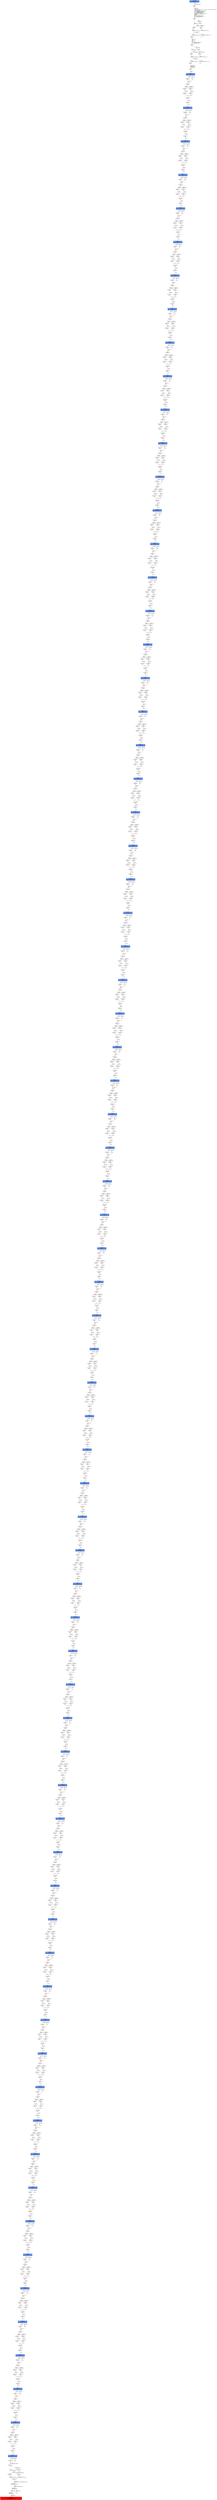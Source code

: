 digraph ARG {
node [style="filled" shape="box" color="white"]
0 [fillcolor="cornflowerblue" label="0 @ N20\nmain entry\nAbstractionState: ABS0: true\n" id="0"]
44 [label="44 @ N61\nmain\n" id="44"]
45 [label="45 @ N24\nmain\n" id="45"]
50 [label="50 @ N26\nmain\n" id="50"]
53 [label="53 @ N28\nmain\n" id="53"]
54 [label="54 @ N29\nmain\n" id="54"]
56 [label="56 @ N35\nmain\n" id="56"]
61 [label="61 @ N38\nmain\n" id="61"]
64 [label="64 @ N39\nmain\n" id="64"]
65 [label="65 @ N40\nmain\n" id="65"]
67 [label="67 @ N43\nmain\n" id="67"]
75968 [fillcolor="cornflowerblue" label="75968 @ N44\nmain\nAbstractionState: ABS5115\n" id="75968"]
75969 [label="75969 @ N45\nmain\n" id="75969"]
75988 [label="75988 @ N48\nmain\n" id="75988"]
75990 [label="75990 @ N50\nmain\n" id="75990"]
75991 [label="75991 @ N52\nmain\n" id="75991"]
75995 [label="75995 @ N49\nmain\n" id="75995"]
75996 [label="75996 @ N54\nmain\n" id="75996"]
75998 [fillcolor="cornflowerblue" label="75998 @ N44\nmain\nAbstractionState: ABS5117\n" id="75998"]
75999 [label="75999 @ N45\nmain\n" id="75999"]
76018 [label="76018 @ N48\nmain\n" id="76018"]
76020 [label="76020 @ N50\nmain\n" id="76020"]
76021 [label="76021 @ N52\nmain\n" id="76021"]
76025 [label="76025 @ N49\nmain\n" id="76025"]
76026 [label="76026 @ N54\nmain\n" id="76026"]
76028 [fillcolor="cornflowerblue" label="76028 @ N44\nmain\nAbstractionState: ABS5119\n" id="76028"]
76029 [label="76029 @ N45\nmain\n" id="76029"]
76048 [label="76048 @ N48\nmain\n" id="76048"]
76050 [label="76050 @ N50\nmain\n" id="76050"]
76051 [label="76051 @ N52\nmain\n" id="76051"]
76055 [label="76055 @ N49\nmain\n" id="76055"]
76056 [label="76056 @ N54\nmain\n" id="76056"]
76058 [fillcolor="cornflowerblue" label="76058 @ N44\nmain\nAbstractionState: ABS5121\n" id="76058"]
76059 [label="76059 @ N45\nmain\n" id="76059"]
76078 [label="76078 @ N48\nmain\n" id="76078"]
76080 [label="76080 @ N50\nmain\n" id="76080"]
76081 [label="76081 @ N52\nmain\n" id="76081"]
76085 [label="76085 @ N49\nmain\n" id="76085"]
76086 [label="76086 @ N54\nmain\n" id="76086"]
76088 [fillcolor="cornflowerblue" label="76088 @ N44\nmain\nAbstractionState: ABS5123\n" id="76088"]
76089 [label="76089 @ N45\nmain\n" id="76089"]
76108 [label="76108 @ N48\nmain\n" id="76108"]
76110 [label="76110 @ N50\nmain\n" id="76110"]
76111 [label="76111 @ N52\nmain\n" id="76111"]
76115 [label="76115 @ N49\nmain\n" id="76115"]
76116 [label="76116 @ N54\nmain\n" id="76116"]
76118 [fillcolor="cornflowerblue" label="76118 @ N44\nmain\nAbstractionState: ABS5125\n" id="76118"]
76119 [label="76119 @ N45\nmain\n" id="76119"]
76138 [label="76138 @ N48\nmain\n" id="76138"]
76140 [label="76140 @ N50\nmain\n" id="76140"]
76141 [label="76141 @ N52\nmain\n" id="76141"]
76145 [label="76145 @ N49\nmain\n" id="76145"]
76146 [label="76146 @ N54\nmain\n" id="76146"]
76148 [fillcolor="cornflowerblue" label="76148 @ N44\nmain\nAbstractionState: ABS5127\n" id="76148"]
76149 [label="76149 @ N45\nmain\n" id="76149"]
76168 [label="76168 @ N48\nmain\n" id="76168"]
76170 [label="76170 @ N50\nmain\n" id="76170"]
76171 [label="76171 @ N52\nmain\n" id="76171"]
76175 [label="76175 @ N49\nmain\n" id="76175"]
76176 [label="76176 @ N54\nmain\n" id="76176"]
76178 [fillcolor="cornflowerblue" label="76178 @ N44\nmain\nAbstractionState: ABS5129\n" id="76178"]
76179 [label="76179 @ N45\nmain\n" id="76179"]
76198 [label="76198 @ N48\nmain\n" id="76198"]
76200 [label="76200 @ N50\nmain\n" id="76200"]
76201 [label="76201 @ N52\nmain\n" id="76201"]
76205 [label="76205 @ N49\nmain\n" id="76205"]
76206 [label="76206 @ N54\nmain\n" id="76206"]
76208 [fillcolor="cornflowerblue" label="76208 @ N44\nmain\nAbstractionState: ABS5131\n" id="76208"]
76209 [label="76209 @ N45\nmain\n" id="76209"]
76228 [label="76228 @ N48\nmain\n" id="76228"]
76230 [label="76230 @ N50\nmain\n" id="76230"]
76231 [label="76231 @ N52\nmain\n" id="76231"]
76235 [label="76235 @ N49\nmain\n" id="76235"]
76236 [label="76236 @ N54\nmain\n" id="76236"]
76238 [fillcolor="cornflowerblue" label="76238 @ N44\nmain\nAbstractionState: ABS5133\n" id="76238"]
76239 [label="76239 @ N45\nmain\n" id="76239"]
76258 [label="76258 @ N48\nmain\n" id="76258"]
76260 [label="76260 @ N50\nmain\n" id="76260"]
76261 [label="76261 @ N52\nmain\n" id="76261"]
76265 [label="76265 @ N49\nmain\n" id="76265"]
76266 [label="76266 @ N54\nmain\n" id="76266"]
76268 [fillcolor="cornflowerblue" label="76268 @ N44\nmain\nAbstractionState: ABS5135\n" id="76268"]
76269 [label="76269 @ N45\nmain\n" id="76269"]
76288 [label="76288 @ N48\nmain\n" id="76288"]
76290 [label="76290 @ N50\nmain\n" id="76290"]
76291 [label="76291 @ N52\nmain\n" id="76291"]
76295 [label="76295 @ N49\nmain\n" id="76295"]
76296 [label="76296 @ N54\nmain\n" id="76296"]
76298 [fillcolor="cornflowerblue" label="76298 @ N44\nmain\nAbstractionState: ABS5137\n" id="76298"]
76299 [label="76299 @ N45\nmain\n" id="76299"]
76318 [label="76318 @ N48\nmain\n" id="76318"]
76320 [label="76320 @ N50\nmain\n" id="76320"]
76321 [label="76321 @ N52\nmain\n" id="76321"]
76325 [label="76325 @ N49\nmain\n" id="76325"]
76326 [label="76326 @ N54\nmain\n" id="76326"]
76328 [fillcolor="cornflowerblue" label="76328 @ N44\nmain\nAbstractionState: ABS5139\n" id="76328"]
76329 [label="76329 @ N45\nmain\n" id="76329"]
76348 [label="76348 @ N48\nmain\n" id="76348"]
76350 [label="76350 @ N50\nmain\n" id="76350"]
76351 [label="76351 @ N52\nmain\n" id="76351"]
76355 [label="76355 @ N49\nmain\n" id="76355"]
76356 [label="76356 @ N54\nmain\n" id="76356"]
76358 [fillcolor="cornflowerblue" label="76358 @ N44\nmain\nAbstractionState: ABS5141\n" id="76358"]
76359 [label="76359 @ N45\nmain\n" id="76359"]
76378 [label="76378 @ N48\nmain\n" id="76378"]
76380 [label="76380 @ N50\nmain\n" id="76380"]
76381 [label="76381 @ N52\nmain\n" id="76381"]
76385 [label="76385 @ N49\nmain\n" id="76385"]
76386 [label="76386 @ N54\nmain\n" id="76386"]
76388 [fillcolor="cornflowerblue" label="76388 @ N44\nmain\nAbstractionState: ABS5143\n" id="76388"]
76389 [label="76389 @ N45\nmain\n" id="76389"]
76408 [label="76408 @ N48\nmain\n" id="76408"]
76410 [label="76410 @ N50\nmain\n" id="76410"]
76411 [label="76411 @ N52\nmain\n" id="76411"]
76415 [label="76415 @ N49\nmain\n" id="76415"]
76416 [label="76416 @ N54\nmain\n" id="76416"]
76418 [fillcolor="cornflowerblue" label="76418 @ N44\nmain\nAbstractionState: ABS5145\n" id="76418"]
76419 [label="76419 @ N45\nmain\n" id="76419"]
76438 [label="76438 @ N48\nmain\n" id="76438"]
76440 [label="76440 @ N50\nmain\n" id="76440"]
76441 [label="76441 @ N52\nmain\n" id="76441"]
76445 [label="76445 @ N49\nmain\n" id="76445"]
76446 [label="76446 @ N54\nmain\n" id="76446"]
76448 [fillcolor="cornflowerblue" label="76448 @ N44\nmain\nAbstractionState: ABS5147\n" id="76448"]
76449 [label="76449 @ N45\nmain\n" id="76449"]
76468 [label="76468 @ N48\nmain\n" id="76468"]
76470 [label="76470 @ N50\nmain\n" id="76470"]
76471 [label="76471 @ N52\nmain\n" id="76471"]
76475 [label="76475 @ N49\nmain\n" id="76475"]
76476 [label="76476 @ N54\nmain\n" id="76476"]
76478 [fillcolor="cornflowerblue" label="76478 @ N44\nmain\nAbstractionState: ABS5149\n" id="76478"]
76479 [label="76479 @ N45\nmain\n" id="76479"]
76498 [label="76498 @ N48\nmain\n" id="76498"]
76500 [label="76500 @ N50\nmain\n" id="76500"]
76501 [label="76501 @ N52\nmain\n" id="76501"]
76505 [label="76505 @ N49\nmain\n" id="76505"]
76506 [label="76506 @ N54\nmain\n" id="76506"]
76508 [fillcolor="cornflowerblue" label="76508 @ N44\nmain\nAbstractionState: ABS5151\n" id="76508"]
76509 [label="76509 @ N45\nmain\n" id="76509"]
76528 [label="76528 @ N48\nmain\n" id="76528"]
76530 [label="76530 @ N50\nmain\n" id="76530"]
76531 [label="76531 @ N52\nmain\n" id="76531"]
76535 [label="76535 @ N49\nmain\n" id="76535"]
76536 [label="76536 @ N54\nmain\n" id="76536"]
76538 [fillcolor="cornflowerblue" label="76538 @ N44\nmain\nAbstractionState: ABS5153\n" id="76538"]
76539 [label="76539 @ N45\nmain\n" id="76539"]
76558 [label="76558 @ N48\nmain\n" id="76558"]
76560 [label="76560 @ N50\nmain\n" id="76560"]
76561 [label="76561 @ N52\nmain\n" id="76561"]
76565 [label="76565 @ N49\nmain\n" id="76565"]
76566 [label="76566 @ N54\nmain\n" id="76566"]
76568 [fillcolor="cornflowerblue" label="76568 @ N44\nmain\nAbstractionState: ABS5155\n" id="76568"]
76569 [label="76569 @ N45\nmain\n" id="76569"]
76588 [label="76588 @ N48\nmain\n" id="76588"]
76590 [label="76590 @ N50\nmain\n" id="76590"]
76591 [label="76591 @ N52\nmain\n" id="76591"]
76595 [label="76595 @ N49\nmain\n" id="76595"]
76596 [label="76596 @ N54\nmain\n" id="76596"]
76598 [fillcolor="cornflowerblue" label="76598 @ N44\nmain\nAbstractionState: ABS5157\n" id="76598"]
76599 [label="76599 @ N45\nmain\n" id="76599"]
76618 [label="76618 @ N48\nmain\n" id="76618"]
76620 [label="76620 @ N50\nmain\n" id="76620"]
76621 [label="76621 @ N52\nmain\n" id="76621"]
76625 [label="76625 @ N49\nmain\n" id="76625"]
76626 [label="76626 @ N54\nmain\n" id="76626"]
76628 [fillcolor="cornflowerblue" label="76628 @ N44\nmain\nAbstractionState: ABS5159\n" id="76628"]
76629 [label="76629 @ N45\nmain\n" id="76629"]
76648 [label="76648 @ N48\nmain\n" id="76648"]
76650 [label="76650 @ N50\nmain\n" id="76650"]
76651 [label="76651 @ N52\nmain\n" id="76651"]
76655 [label="76655 @ N49\nmain\n" id="76655"]
76656 [label="76656 @ N54\nmain\n" id="76656"]
76658 [fillcolor="cornflowerblue" label="76658 @ N44\nmain\nAbstractionState: ABS5161\n" id="76658"]
76659 [label="76659 @ N45\nmain\n" id="76659"]
76678 [label="76678 @ N48\nmain\n" id="76678"]
76680 [label="76680 @ N50\nmain\n" id="76680"]
76681 [label="76681 @ N52\nmain\n" id="76681"]
76685 [label="76685 @ N49\nmain\n" id="76685"]
76686 [label="76686 @ N54\nmain\n" id="76686"]
76688 [fillcolor="cornflowerblue" label="76688 @ N44\nmain\nAbstractionState: ABS5163\n" id="76688"]
76689 [label="76689 @ N45\nmain\n" id="76689"]
76708 [label="76708 @ N48\nmain\n" id="76708"]
76710 [label="76710 @ N50\nmain\n" id="76710"]
76711 [label="76711 @ N52\nmain\n" id="76711"]
76715 [label="76715 @ N49\nmain\n" id="76715"]
76716 [label="76716 @ N54\nmain\n" id="76716"]
76718 [fillcolor="cornflowerblue" label="76718 @ N44\nmain\nAbstractionState: ABS5165\n" id="76718"]
76719 [label="76719 @ N45\nmain\n" id="76719"]
76738 [label="76738 @ N48\nmain\n" id="76738"]
76740 [label="76740 @ N50\nmain\n" id="76740"]
76741 [label="76741 @ N52\nmain\n" id="76741"]
76745 [label="76745 @ N49\nmain\n" id="76745"]
76746 [label="76746 @ N54\nmain\n" id="76746"]
76748 [fillcolor="cornflowerblue" label="76748 @ N44\nmain\nAbstractionState: ABS5167\n" id="76748"]
76749 [label="76749 @ N45\nmain\n" id="76749"]
76768 [label="76768 @ N48\nmain\n" id="76768"]
76770 [label="76770 @ N50\nmain\n" id="76770"]
76771 [label="76771 @ N52\nmain\n" id="76771"]
76775 [label="76775 @ N49\nmain\n" id="76775"]
76776 [label="76776 @ N54\nmain\n" id="76776"]
76778 [fillcolor="cornflowerblue" label="76778 @ N44\nmain\nAbstractionState: ABS5169\n" id="76778"]
76779 [label="76779 @ N45\nmain\n" id="76779"]
76798 [label="76798 @ N48\nmain\n" id="76798"]
76800 [label="76800 @ N50\nmain\n" id="76800"]
76801 [label="76801 @ N52\nmain\n" id="76801"]
76805 [label="76805 @ N49\nmain\n" id="76805"]
76806 [label="76806 @ N54\nmain\n" id="76806"]
76808 [fillcolor="cornflowerblue" label="76808 @ N44\nmain\nAbstractionState: ABS5171\n" id="76808"]
76809 [label="76809 @ N45\nmain\n" id="76809"]
76828 [label="76828 @ N48\nmain\n" id="76828"]
76830 [label="76830 @ N50\nmain\n" id="76830"]
76831 [label="76831 @ N52\nmain\n" id="76831"]
76835 [label="76835 @ N49\nmain\n" id="76835"]
76836 [label="76836 @ N54\nmain\n" id="76836"]
76838 [fillcolor="cornflowerblue" label="76838 @ N44\nmain\nAbstractionState: ABS5173\n" id="76838"]
76839 [label="76839 @ N45\nmain\n" id="76839"]
76858 [label="76858 @ N48\nmain\n" id="76858"]
76860 [label="76860 @ N50\nmain\n" id="76860"]
76861 [label="76861 @ N52\nmain\n" id="76861"]
76865 [label="76865 @ N49\nmain\n" id="76865"]
76866 [label="76866 @ N54\nmain\n" id="76866"]
76868 [fillcolor="cornflowerblue" label="76868 @ N44\nmain\nAbstractionState: ABS5175\n" id="76868"]
76869 [label="76869 @ N45\nmain\n" id="76869"]
76888 [label="76888 @ N48\nmain\n" id="76888"]
76890 [label="76890 @ N50\nmain\n" id="76890"]
76891 [label="76891 @ N52\nmain\n" id="76891"]
76895 [label="76895 @ N49\nmain\n" id="76895"]
76896 [label="76896 @ N54\nmain\n" id="76896"]
76898 [fillcolor="cornflowerblue" label="76898 @ N44\nmain\nAbstractionState: ABS5177\n" id="76898"]
76899 [label="76899 @ N45\nmain\n" id="76899"]
76918 [label="76918 @ N48\nmain\n" id="76918"]
76920 [label="76920 @ N50\nmain\n" id="76920"]
76921 [label="76921 @ N52\nmain\n" id="76921"]
76925 [label="76925 @ N49\nmain\n" id="76925"]
76926 [label="76926 @ N54\nmain\n" id="76926"]
76928 [fillcolor="cornflowerblue" label="76928 @ N44\nmain\nAbstractionState: ABS5179\n" id="76928"]
76929 [label="76929 @ N45\nmain\n" id="76929"]
76948 [label="76948 @ N48\nmain\n" id="76948"]
76950 [label="76950 @ N50\nmain\n" id="76950"]
76951 [label="76951 @ N52\nmain\n" id="76951"]
76955 [label="76955 @ N49\nmain\n" id="76955"]
76956 [label="76956 @ N54\nmain\n" id="76956"]
76958 [fillcolor="cornflowerblue" label="76958 @ N44\nmain\nAbstractionState: ABS5181\n" id="76958"]
76959 [label="76959 @ N45\nmain\n" id="76959"]
76978 [label="76978 @ N48\nmain\n" id="76978"]
76980 [label="76980 @ N50\nmain\n" id="76980"]
76981 [label="76981 @ N52\nmain\n" id="76981"]
76985 [label="76985 @ N49\nmain\n" id="76985"]
76986 [label="76986 @ N54\nmain\n" id="76986"]
76988 [fillcolor="cornflowerblue" label="76988 @ N44\nmain\nAbstractionState: ABS5183\n" id="76988"]
76989 [label="76989 @ N45\nmain\n" id="76989"]
77008 [label="77008 @ N48\nmain\n" id="77008"]
77010 [label="77010 @ N50\nmain\n" id="77010"]
77011 [label="77011 @ N52\nmain\n" id="77011"]
77015 [label="77015 @ N49\nmain\n" id="77015"]
77016 [label="77016 @ N54\nmain\n" id="77016"]
77018 [fillcolor="cornflowerblue" label="77018 @ N44\nmain\nAbstractionState: ABS5185\n" id="77018"]
77019 [label="77019 @ N45\nmain\n" id="77019"]
77038 [label="77038 @ N48\nmain\n" id="77038"]
77040 [label="77040 @ N50\nmain\n" id="77040"]
77041 [label="77041 @ N52\nmain\n" id="77041"]
77045 [label="77045 @ N49\nmain\n" id="77045"]
77046 [label="77046 @ N54\nmain\n" id="77046"]
77048 [fillcolor="cornflowerblue" label="77048 @ N44\nmain\nAbstractionState: ABS5187\n" id="77048"]
77049 [label="77049 @ N45\nmain\n" id="77049"]
77068 [label="77068 @ N48\nmain\n" id="77068"]
77070 [label="77070 @ N50\nmain\n" id="77070"]
77071 [label="77071 @ N52\nmain\n" id="77071"]
77075 [label="77075 @ N49\nmain\n" id="77075"]
77076 [label="77076 @ N54\nmain\n" id="77076"]
77078 [fillcolor="cornflowerblue" label="77078 @ N44\nmain\nAbstractionState: ABS5189\n" id="77078"]
77079 [label="77079 @ N45\nmain\n" id="77079"]
77098 [label="77098 @ N48\nmain\n" id="77098"]
77100 [label="77100 @ N50\nmain\n" id="77100"]
77101 [label="77101 @ N52\nmain\n" id="77101"]
77105 [label="77105 @ N49\nmain\n" id="77105"]
77106 [label="77106 @ N54\nmain\n" id="77106"]
77108 [fillcolor="cornflowerblue" label="77108 @ N44\nmain\nAbstractionState: ABS5191\n" id="77108"]
77109 [label="77109 @ N45\nmain\n" id="77109"]
77128 [label="77128 @ N48\nmain\n" id="77128"]
77130 [label="77130 @ N50\nmain\n" id="77130"]
77131 [label="77131 @ N52\nmain\n" id="77131"]
77135 [label="77135 @ N49\nmain\n" id="77135"]
77136 [label="77136 @ N54\nmain\n" id="77136"]
77138 [fillcolor="cornflowerblue" label="77138 @ N44\nmain\nAbstractionState: ABS5193\n" id="77138"]
77139 [label="77139 @ N45\nmain\n" id="77139"]
77158 [label="77158 @ N48\nmain\n" id="77158"]
77160 [label="77160 @ N50\nmain\n" id="77160"]
77161 [label="77161 @ N52\nmain\n" id="77161"]
77165 [label="77165 @ N49\nmain\n" id="77165"]
77166 [label="77166 @ N54\nmain\n" id="77166"]
77168 [fillcolor="cornflowerblue" label="77168 @ N44\nmain\nAbstractionState: ABS5195\n" id="77168"]
77169 [label="77169 @ N45\nmain\n" id="77169"]
77188 [label="77188 @ N48\nmain\n" id="77188"]
77190 [label="77190 @ N50\nmain\n" id="77190"]
77191 [label="77191 @ N52\nmain\n" id="77191"]
77195 [label="77195 @ N49\nmain\n" id="77195"]
77196 [label="77196 @ N54\nmain\n" id="77196"]
77198 [fillcolor="cornflowerblue" label="77198 @ N44\nmain\nAbstractionState: ABS5197\n" id="77198"]
77199 [label="77199 @ N45\nmain\n" id="77199"]
77218 [label="77218 @ N48\nmain\n" id="77218"]
77220 [label="77220 @ N50\nmain\n" id="77220"]
77221 [label="77221 @ N52\nmain\n" id="77221"]
77225 [label="77225 @ N49\nmain\n" id="77225"]
77226 [label="77226 @ N54\nmain\n" id="77226"]
77228 [fillcolor="cornflowerblue" label="77228 @ N44\nmain\nAbstractionState: ABS5199\n" id="77228"]
77229 [label="77229 @ N45\nmain\n" id="77229"]
77248 [label="77248 @ N48\nmain\n" id="77248"]
77250 [label="77250 @ N50\nmain\n" id="77250"]
77251 [label="77251 @ N52\nmain\n" id="77251"]
77255 [label="77255 @ N49\nmain\n" id="77255"]
77256 [label="77256 @ N54\nmain\n" id="77256"]
77258 [fillcolor="cornflowerblue" label="77258 @ N44\nmain\nAbstractionState: ABS5201\n" id="77258"]
77259 [label="77259 @ N45\nmain\n" id="77259"]
77278 [label="77278 @ N48\nmain\n" id="77278"]
77280 [label="77280 @ N50\nmain\n" id="77280"]
77281 [label="77281 @ N52\nmain\n" id="77281"]
77285 [label="77285 @ N49\nmain\n" id="77285"]
77286 [label="77286 @ N54\nmain\n" id="77286"]
77288 [fillcolor="cornflowerblue" label="77288 @ N44\nmain\nAbstractionState: ABS5203\n" id="77288"]
77289 [label="77289 @ N45\nmain\n" id="77289"]
77308 [label="77308 @ N48\nmain\n" id="77308"]
77310 [label="77310 @ N50\nmain\n" id="77310"]
77311 [label="77311 @ N52\nmain\n" id="77311"]
77315 [label="77315 @ N49\nmain\n" id="77315"]
77316 [label="77316 @ N54\nmain\n" id="77316"]
77318 [fillcolor="cornflowerblue" label="77318 @ N44\nmain\nAbstractionState: ABS5205\n" id="77318"]
77319 [label="77319 @ N45\nmain\n" id="77319"]
77338 [label="77338 @ N48\nmain\n" id="77338"]
77340 [label="77340 @ N50\nmain\n" id="77340"]
77341 [label="77341 @ N52\nmain\n" id="77341"]
77345 [label="77345 @ N49\nmain\n" id="77345"]
77346 [label="77346 @ N54\nmain\n" id="77346"]
77348 [fillcolor="cornflowerblue" label="77348 @ N44\nmain\nAbstractionState: ABS5207\n" id="77348"]
77349 [label="77349 @ N45\nmain\n" id="77349"]
77368 [label="77368 @ N48\nmain\n" id="77368"]
77370 [label="77370 @ N50\nmain\n" id="77370"]
77371 [label="77371 @ N52\nmain\n" id="77371"]
77375 [label="77375 @ N49\nmain\n" id="77375"]
77376 [label="77376 @ N54\nmain\n" id="77376"]
77378 [fillcolor="cornflowerblue" label="77378 @ N44\nmain\nAbstractionState: ABS5209\n" id="77378"]
77379 [label="77379 @ N45\nmain\n" id="77379"]
77398 [label="77398 @ N48\nmain\n" id="77398"]
77400 [label="77400 @ N50\nmain\n" id="77400"]
77401 [label="77401 @ N52\nmain\n" id="77401"]
77405 [label="77405 @ N49\nmain\n" id="77405"]
77406 [label="77406 @ N54\nmain\n" id="77406"]
77408 [fillcolor="cornflowerblue" label="77408 @ N44\nmain\nAbstractionState: ABS5211\n" id="77408"]
77409 [label="77409 @ N45\nmain\n" id="77409"]
77428 [label="77428 @ N48\nmain\n" id="77428"]
77430 [label="77430 @ N50\nmain\n" id="77430"]
77431 [label="77431 @ N52\nmain\n" id="77431"]
77435 [label="77435 @ N49\nmain\n" id="77435"]
77436 [label="77436 @ N54\nmain\n" id="77436"]
77438 [fillcolor="cornflowerblue" label="77438 @ N44\nmain\nAbstractionState: ABS5213\n" id="77438"]
77439 [label="77439 @ N45\nmain\n" id="77439"]
77458 [label="77458 @ N48\nmain\n" id="77458"]
77460 [label="77460 @ N50\nmain\n" id="77460"]
77461 [label="77461 @ N52\nmain\n" id="77461"]
77465 [label="77465 @ N49\nmain\n" id="77465"]
77466 [label="77466 @ N54\nmain\n" id="77466"]
77468 [fillcolor="cornflowerblue" label="77468 @ N44\nmain\nAbstractionState: ABS5215\n" id="77468"]
77469 [label="77469 @ N45\nmain\n" id="77469"]
77488 [label="77488 @ N48\nmain\n" id="77488"]
77490 [label="77490 @ N50\nmain\n" id="77490"]
77491 [label="77491 @ N52\nmain\n" id="77491"]
77495 [label="77495 @ N49\nmain\n" id="77495"]
77496 [label="77496 @ N54\nmain\n" id="77496"]
77498 [fillcolor="cornflowerblue" label="77498 @ N44\nmain\nAbstractionState: ABS5217\n" id="77498"]
77499 [label="77499 @ N45\nmain\n" id="77499"]
77518 [label="77518 @ N48\nmain\n" id="77518"]
77520 [label="77520 @ N50\nmain\n" id="77520"]
77521 [label="77521 @ N52\nmain\n" id="77521"]
77525 [label="77525 @ N49\nmain\n" id="77525"]
77526 [label="77526 @ N54\nmain\n" id="77526"]
77528 [fillcolor="cornflowerblue" label="77528 @ N44\nmain\nAbstractionState: ABS5219\n" id="77528"]
77529 [label="77529 @ N45\nmain\n" id="77529"]
77548 [label="77548 @ N48\nmain\n" id="77548"]
77550 [label="77550 @ N50\nmain\n" id="77550"]
77551 [label="77551 @ N52\nmain\n" id="77551"]
77555 [label="77555 @ N49\nmain\n" id="77555"]
77556 [label="77556 @ N54\nmain\n" id="77556"]
77558 [fillcolor="cornflowerblue" label="77558 @ N44\nmain\nAbstractionState: ABS5221\n" id="77558"]
77559 [label="77559 @ N45\nmain\n" id="77559"]
77578 [label="77578 @ N48\nmain\n" id="77578"]
77580 [label="77580 @ N50\nmain\n" id="77580"]
77581 [label="77581 @ N52\nmain\n" id="77581"]
77585 [label="77585 @ N49\nmain\n" id="77585"]
77586 [label="77586 @ N54\nmain\n" id="77586"]
77588 [fillcolor="cornflowerblue" label="77588 @ N44\nmain\nAbstractionState: ABS5223\n" id="77588"]
77589 [label="77589 @ N45\nmain\n" id="77589"]
77608 [label="77608 @ N48\nmain\n" id="77608"]
77610 [label="77610 @ N50\nmain\n" id="77610"]
77611 [label="77611 @ N52\nmain\n" id="77611"]
77615 [label="77615 @ N49\nmain\n" id="77615"]
77616 [label="77616 @ N54\nmain\n" id="77616"]
77618 [fillcolor="cornflowerblue" label="77618 @ N44\nmain\nAbstractionState: ABS5225\n" id="77618"]
77619 [label="77619 @ N45\nmain\n" id="77619"]
77638 [label="77638 @ N48\nmain\n" id="77638"]
77640 [label="77640 @ N50\nmain\n" id="77640"]
77641 [label="77641 @ N52\nmain\n" id="77641"]
77645 [label="77645 @ N49\nmain\n" id="77645"]
77646 [label="77646 @ N54\nmain\n" id="77646"]
77648 [fillcolor="cornflowerblue" label="77648 @ N44\nmain\nAbstractionState: ABS5227\n" id="77648"]
77649 [label="77649 @ N45\nmain\n" id="77649"]
77668 [label="77668 @ N48\nmain\n" id="77668"]
77670 [label="77670 @ N50\nmain\n" id="77670"]
77671 [label="77671 @ N52\nmain\n" id="77671"]
77675 [label="77675 @ N49\nmain\n" id="77675"]
77676 [label="77676 @ N54\nmain\n" id="77676"]
77678 [fillcolor="cornflowerblue" label="77678 @ N44\nmain\nAbstractionState: ABS5229\n" id="77678"]
77679 [label="77679 @ N45\nmain\n" id="77679"]
77698 [label="77698 @ N48\nmain\n" id="77698"]
77700 [label="77700 @ N50\nmain\n" id="77700"]
77701 [label="77701 @ N52\nmain\n" id="77701"]
77705 [label="77705 @ N49\nmain\n" id="77705"]
77706 [label="77706 @ N54\nmain\n" id="77706"]
77708 [fillcolor="cornflowerblue" label="77708 @ N44\nmain\nAbstractionState: ABS5231\n" id="77708"]
77709 [label="77709 @ N45\nmain\n" id="77709"]
77728 [label="77728 @ N48\nmain\n" id="77728"]
77730 [label="77730 @ N50\nmain\n" id="77730"]
77731 [label="77731 @ N52\nmain\n" id="77731"]
77735 [label="77735 @ N49\nmain\n" id="77735"]
77736 [label="77736 @ N54\nmain\n" id="77736"]
77738 [fillcolor="cornflowerblue" label="77738 @ N44\nmain\nAbstractionState: ABS5233\n" id="77738"]
77739 [label="77739 @ N45\nmain\n" id="77739"]
77758 [label="77758 @ N48\nmain\n" id="77758"]
77760 [label="77760 @ N50\nmain\n" id="77760"]
77761 [label="77761 @ N52\nmain\n" id="77761"]
77765 [label="77765 @ N49\nmain\n" id="77765"]
77766 [label="77766 @ N54\nmain\n" id="77766"]
77768 [fillcolor="cornflowerblue" label="77768 @ N44\nmain\nAbstractionState: ABS5235\n" id="77768"]
77769 [label="77769 @ N45\nmain\n" id="77769"]
77788 [label="77788 @ N48\nmain\n" id="77788"]
77790 [label="77790 @ N50\nmain\n" id="77790"]
77791 [label="77791 @ N52\nmain\n" id="77791"]
77795 [label="77795 @ N49\nmain\n" id="77795"]
77796 [label="77796 @ N54\nmain\n" id="77796"]
77798 [fillcolor="cornflowerblue" label="77798 @ N44\nmain\nAbstractionState: ABS5237\n" id="77798"]
77799 [label="77799 @ N45\nmain\n" id="77799"]
77818 [label="77818 @ N48\nmain\n" id="77818"]
77820 [label="77820 @ N50\nmain\n" id="77820"]
77821 [label="77821 @ N52\nmain\n" id="77821"]
77825 [label="77825 @ N49\nmain\n" id="77825"]
77826 [label="77826 @ N54\nmain\n" id="77826"]
77828 [fillcolor="cornflowerblue" label="77828 @ N44\nmain\nAbstractionState: ABS5239\n" id="77828"]
77829 [label="77829 @ N45\nmain\n" id="77829"]
77848 [label="77848 @ N48\nmain\n" id="77848"]
77850 [label="77850 @ N50\nmain\n" id="77850"]
77851 [label="77851 @ N52\nmain\n" id="77851"]
77855 [label="77855 @ N49\nmain\n" id="77855"]
77856 [label="77856 @ N54\nmain\n" id="77856"]
77858 [fillcolor="cornflowerblue" label="77858 @ N44\nmain\nAbstractionState: ABS5241\n" id="77858"]
77859 [label="77859 @ N45\nmain\n" id="77859"]
77878 [label="77878 @ N48\nmain\n" id="77878"]
77880 [label="77880 @ N50\nmain\n" id="77880"]
77881 [label="77881 @ N52\nmain\n" id="77881"]
77885 [label="77885 @ N49\nmain\n" id="77885"]
77886 [label="77886 @ N54\nmain\n" id="77886"]
77888 [fillcolor="cornflowerblue" label="77888 @ N44\nmain\nAbstractionState: ABS5243\n" id="77888"]
77889 [label="77889 @ N45\nmain\n" id="77889"]
77908 [label="77908 @ N48\nmain\n" id="77908"]
77910 [label="77910 @ N50\nmain\n" id="77910"]
77911 [label="77911 @ N52\nmain\n" id="77911"]
77915 [label="77915 @ N49\nmain\n" id="77915"]
77916 [label="77916 @ N54\nmain\n" id="77916"]
77918 [fillcolor="cornflowerblue" label="77918 @ N44\nmain\nAbstractionState: ABS5245\n" id="77918"]
77919 [label="77919 @ N45\nmain\n" id="77919"]
77938 [label="77938 @ N48\nmain\n" id="77938"]
77940 [label="77940 @ N50\nmain\n" id="77940"]
77941 [label="77941 @ N52\nmain\n" id="77941"]
77945 [label="77945 @ N49\nmain\n" id="77945"]
77946 [label="77946 @ N54\nmain\n" id="77946"]
77948 [fillcolor="cornflowerblue" label="77948 @ N44\nmain\nAbstractionState: ABS5247\n" id="77948"]
77949 [label="77949 @ N45\nmain\n" id="77949"]
77968 [label="77968 @ N48\nmain\n" id="77968"]
77970 [label="77970 @ N50\nmain\n" id="77970"]
77971 [label="77971 @ N52\nmain\n" id="77971"]
77975 [label="77975 @ N49\nmain\n" id="77975"]
77976 [label="77976 @ N54\nmain\n" id="77976"]
77978 [fillcolor="cornflowerblue" label="77978 @ N44\nmain\nAbstractionState: ABS5249\n" id="77978"]
77979 [label="77979 @ N45\nmain\n" id="77979"]
77998 [label="77998 @ N48\nmain\n" id="77998"]
78000 [label="78000 @ N50\nmain\n" id="78000"]
78001 [label="78001 @ N52\nmain\n" id="78001"]
78005 [label="78005 @ N49\nmain\n" id="78005"]
78006 [label="78006 @ N54\nmain\n" id="78006"]
78008 [fillcolor="cornflowerblue" label="78008 @ N44\nmain\nAbstractionState: ABS5251\n" id="78008"]
78009 [label="78009 @ N45\nmain\n" id="78009"]
78028 [label="78028 @ N48\nmain\n" id="78028"]
78030 [label="78030 @ N50\nmain\n" id="78030"]
78031 [label="78031 @ N52\nmain\n" id="78031"]
78035 [label="78035 @ N49\nmain\n" id="78035"]
78036 [label="78036 @ N54\nmain\n" id="78036"]
78038 [fillcolor="cornflowerblue" label="78038 @ N44\nmain\nAbstractionState: ABS5253\n" id="78038"]
78039 [label="78039 @ N45\nmain\n" id="78039"]
78058 [label="78058 @ N48\nmain\n" id="78058"]
78060 [label="78060 @ N50\nmain\n" id="78060"]
78061 [label="78061 @ N52\nmain\n" id="78061"]
78065 [label="78065 @ N49\nmain\n" id="78065"]
78066 [label="78066 @ N54\nmain\n" id="78066"]
78068 [fillcolor="cornflowerblue" label="78068 @ N44\nmain\nAbstractionState: ABS5255\n" id="78068"]
78069 [label="78069 @ N45\nmain\n" id="78069"]
78088 [label="78088 @ N48\nmain\n" id="78088"]
78090 [label="78090 @ N50\nmain\n" id="78090"]
78091 [label="78091 @ N52\nmain\n" id="78091"]
78095 [label="78095 @ N49\nmain\n" id="78095"]
78096 [label="78096 @ N54\nmain\n" id="78096"]
78098 [fillcolor="cornflowerblue" label="78098 @ N44\nmain\nAbstractionState: ABS5257\n" id="78098"]
78100 [label="78100 @ N46\nmain\n" id="78100"]
78101 [label="78101 @ N55\nmain\n" id="78101"]
78106 [label="78106 @ N58\nmain\n" id="78106"]
78109 [label="78109 @ N59\nmain\n" id="78109"]
78110 [label="78110 @ N11\n__VERIFIER_assert entry\n" id="78110"]
78111 [label="78111 @ N12\n__VERIFIER_assert\n" id="78111"]
78112 [label="78112 @ N14\n__VERIFIER_assert\n" id="78112"]
78115 [fillcolor="red" label="78115 @ N15\n__VERIFIER_assert\nAbstractionState: ABS5258\n AutomatonState: ErrorLabelAutomaton: _predefinedState_ERROR\n" id="78115"]
78102 [label="78102 @ N56\nmain\n" id="78102"]
78104 [label="78104 @ N57\nmain\n" id="78104"]
78089 [label="78089 @ N51\nmain\n" id="78089"]
78093 [label="78093 @ N53\nmain\n" id="78093"]
78059 [label="78059 @ N51\nmain\n" id="78059"]
78063 [label="78063 @ N53\nmain\n" id="78063"]
78029 [label="78029 @ N51\nmain\n" id="78029"]
78033 [label="78033 @ N53\nmain\n" id="78033"]
77999 [label="77999 @ N51\nmain\n" id="77999"]
78003 [label="78003 @ N53\nmain\n" id="78003"]
77969 [label="77969 @ N51\nmain\n" id="77969"]
77973 [label="77973 @ N53\nmain\n" id="77973"]
77939 [label="77939 @ N51\nmain\n" id="77939"]
77943 [label="77943 @ N53\nmain\n" id="77943"]
77909 [label="77909 @ N51\nmain\n" id="77909"]
77913 [label="77913 @ N53\nmain\n" id="77913"]
77879 [label="77879 @ N51\nmain\n" id="77879"]
77883 [label="77883 @ N53\nmain\n" id="77883"]
77849 [label="77849 @ N51\nmain\n" id="77849"]
77853 [label="77853 @ N53\nmain\n" id="77853"]
77819 [label="77819 @ N51\nmain\n" id="77819"]
77823 [label="77823 @ N53\nmain\n" id="77823"]
77789 [label="77789 @ N51\nmain\n" id="77789"]
77793 [label="77793 @ N53\nmain\n" id="77793"]
77759 [label="77759 @ N51\nmain\n" id="77759"]
77763 [label="77763 @ N53\nmain\n" id="77763"]
77729 [label="77729 @ N51\nmain\n" id="77729"]
77733 [label="77733 @ N53\nmain\n" id="77733"]
77699 [label="77699 @ N51\nmain\n" id="77699"]
77703 [label="77703 @ N53\nmain\n" id="77703"]
77669 [label="77669 @ N51\nmain\n" id="77669"]
77673 [label="77673 @ N53\nmain\n" id="77673"]
77639 [label="77639 @ N51\nmain\n" id="77639"]
77643 [label="77643 @ N53\nmain\n" id="77643"]
77609 [label="77609 @ N51\nmain\n" id="77609"]
77613 [label="77613 @ N53\nmain\n" id="77613"]
77579 [label="77579 @ N51\nmain\n" id="77579"]
77583 [label="77583 @ N53\nmain\n" id="77583"]
77549 [label="77549 @ N51\nmain\n" id="77549"]
77553 [label="77553 @ N53\nmain\n" id="77553"]
77519 [label="77519 @ N51\nmain\n" id="77519"]
77523 [label="77523 @ N53\nmain\n" id="77523"]
77489 [label="77489 @ N51\nmain\n" id="77489"]
77493 [label="77493 @ N53\nmain\n" id="77493"]
77459 [label="77459 @ N51\nmain\n" id="77459"]
77463 [label="77463 @ N53\nmain\n" id="77463"]
77429 [label="77429 @ N51\nmain\n" id="77429"]
77433 [label="77433 @ N53\nmain\n" id="77433"]
77399 [label="77399 @ N51\nmain\n" id="77399"]
77403 [label="77403 @ N53\nmain\n" id="77403"]
77369 [label="77369 @ N51\nmain\n" id="77369"]
77373 [label="77373 @ N53\nmain\n" id="77373"]
77339 [label="77339 @ N51\nmain\n" id="77339"]
77343 [label="77343 @ N53\nmain\n" id="77343"]
77309 [label="77309 @ N51\nmain\n" id="77309"]
77313 [label="77313 @ N53\nmain\n" id="77313"]
77279 [label="77279 @ N51\nmain\n" id="77279"]
77283 [label="77283 @ N53\nmain\n" id="77283"]
77249 [label="77249 @ N51\nmain\n" id="77249"]
77253 [label="77253 @ N53\nmain\n" id="77253"]
77219 [label="77219 @ N51\nmain\n" id="77219"]
77223 [label="77223 @ N53\nmain\n" id="77223"]
77189 [label="77189 @ N51\nmain\n" id="77189"]
77193 [label="77193 @ N53\nmain\n" id="77193"]
77159 [label="77159 @ N51\nmain\n" id="77159"]
77163 [label="77163 @ N53\nmain\n" id="77163"]
77129 [label="77129 @ N51\nmain\n" id="77129"]
77133 [label="77133 @ N53\nmain\n" id="77133"]
77099 [label="77099 @ N51\nmain\n" id="77099"]
77103 [label="77103 @ N53\nmain\n" id="77103"]
77069 [label="77069 @ N51\nmain\n" id="77069"]
77073 [label="77073 @ N53\nmain\n" id="77073"]
77039 [label="77039 @ N51\nmain\n" id="77039"]
77043 [label="77043 @ N53\nmain\n" id="77043"]
77009 [label="77009 @ N51\nmain\n" id="77009"]
77013 [label="77013 @ N53\nmain\n" id="77013"]
76979 [label="76979 @ N51\nmain\n" id="76979"]
76983 [label="76983 @ N53\nmain\n" id="76983"]
76949 [label="76949 @ N51\nmain\n" id="76949"]
76953 [label="76953 @ N53\nmain\n" id="76953"]
76919 [label="76919 @ N51\nmain\n" id="76919"]
76923 [label="76923 @ N53\nmain\n" id="76923"]
76889 [label="76889 @ N51\nmain\n" id="76889"]
76893 [label="76893 @ N53\nmain\n" id="76893"]
76859 [label="76859 @ N51\nmain\n" id="76859"]
76863 [label="76863 @ N53\nmain\n" id="76863"]
76829 [label="76829 @ N51\nmain\n" id="76829"]
76833 [label="76833 @ N53\nmain\n" id="76833"]
76799 [label="76799 @ N51\nmain\n" id="76799"]
76803 [label="76803 @ N53\nmain\n" id="76803"]
76769 [label="76769 @ N51\nmain\n" id="76769"]
76773 [label="76773 @ N53\nmain\n" id="76773"]
76739 [label="76739 @ N51\nmain\n" id="76739"]
76743 [label="76743 @ N53\nmain\n" id="76743"]
76709 [label="76709 @ N51\nmain\n" id="76709"]
76713 [label="76713 @ N53\nmain\n" id="76713"]
76679 [label="76679 @ N51\nmain\n" id="76679"]
76683 [label="76683 @ N53\nmain\n" id="76683"]
76649 [label="76649 @ N51\nmain\n" id="76649"]
76653 [label="76653 @ N53\nmain\n" id="76653"]
76619 [label="76619 @ N51\nmain\n" id="76619"]
76623 [label="76623 @ N53\nmain\n" id="76623"]
76589 [label="76589 @ N51\nmain\n" id="76589"]
76593 [label="76593 @ N53\nmain\n" id="76593"]
76559 [label="76559 @ N51\nmain\n" id="76559"]
76563 [label="76563 @ N53\nmain\n" id="76563"]
76529 [label="76529 @ N51\nmain\n" id="76529"]
76533 [label="76533 @ N53\nmain\n" id="76533"]
76499 [label="76499 @ N51\nmain\n" id="76499"]
76503 [label="76503 @ N53\nmain\n" id="76503"]
76469 [label="76469 @ N51\nmain\n" id="76469"]
76473 [label="76473 @ N53\nmain\n" id="76473"]
76439 [label="76439 @ N51\nmain\n" id="76439"]
76443 [label="76443 @ N53\nmain\n" id="76443"]
76409 [label="76409 @ N51\nmain\n" id="76409"]
76413 [label="76413 @ N53\nmain\n" id="76413"]
76379 [label="76379 @ N51\nmain\n" id="76379"]
76383 [label="76383 @ N53\nmain\n" id="76383"]
76349 [label="76349 @ N51\nmain\n" id="76349"]
76353 [label="76353 @ N53\nmain\n" id="76353"]
76319 [label="76319 @ N51\nmain\n" id="76319"]
76323 [label="76323 @ N53\nmain\n" id="76323"]
76289 [label="76289 @ N51\nmain\n" id="76289"]
76293 [label="76293 @ N53\nmain\n" id="76293"]
76259 [label="76259 @ N51\nmain\n" id="76259"]
76263 [label="76263 @ N53\nmain\n" id="76263"]
76229 [label="76229 @ N51\nmain\n" id="76229"]
76233 [label="76233 @ N53\nmain\n" id="76233"]
76199 [label="76199 @ N51\nmain\n" id="76199"]
76203 [label="76203 @ N53\nmain\n" id="76203"]
76169 [label="76169 @ N51\nmain\n" id="76169"]
76173 [label="76173 @ N53\nmain\n" id="76173"]
76139 [label="76139 @ N51\nmain\n" id="76139"]
76143 [label="76143 @ N53\nmain\n" id="76143"]
76109 [label="76109 @ N51\nmain\n" id="76109"]
76113 [label="76113 @ N53\nmain\n" id="76113"]
76079 [label="76079 @ N51\nmain\n" id="76079"]
76083 [label="76083 @ N53\nmain\n" id="76083"]
76049 [label="76049 @ N51\nmain\n" id="76049"]
76053 [label="76053 @ N53\nmain\n" id="76053"]
76019 [label="76019 @ N51\nmain\n" id="76019"]
76023 [label="76023 @ N53\nmain\n" id="76023"]
75989 [label="75989 @ N51\nmain\n" id="75989"]
75993 [label="75993 @ N53\nmain\n" id="75993"]
57 [label="57 @ N36\nmain\n" id="57"]
59 [label="59 @ N37\nmain\n" id="59"]
47 [label="47 @ N25\nmain\n" id="47"]
49 [label="49 @ N27\nmain\n" id="49"]
0 -> 44 [color="red" label="Line 0: \lINIT GLOBAL VARS\l" id="0 -> 44"]
44 -> 45 [color="red" label="Lines 7 - 26: \lvoid abort();\lvoid __assert_fail(const char *, const char *, unsigned int, const char *);\lvoid reach_error();\lvoid assume_abort_if_not(int cond);\lvoid __VERIFIER_assert(int cond);\lvoid __VERIFIER_assume(int);\lint __VERIFIER_nondet_int();\lunsigned int __VERIFIER_nondet_uint();\lint main();\lFunction start dummy edge\lint flag;\lflag = __VERIFIER_nondet_int();\lint __CPAchecker_TMP_0;\l" id="44 -> 45"]
45 -> 47 [color="red" label="Line 26: \l[!(flag == 0)]\l" id="45 -> 47"]
45 -> 50 [label="Line 26: \l[flag == 0]\l" id="45 -> 50"]
50 -> 53 [label="Line 0: \l__CPAchecker_TMP_0 = 1;\l" id="50 -> 53"]
53 -> 54 [color="red" label="Line 26: \l[__CPAchecker_TMP_0 != 0]\l" id="53 -> 54"]
53 -> 55 [label="Line 26: \l[!(__CPAchecker_TMP_0 != 0)]\l" id="53 -> 55"]
54 -> 56 [color="red" label="Lines 27 - 31: \lint i = 0;\lint x = 0;\lint y = 0;\lint n;\ln = __VERIFIER_nondet_int();\lint __CPAchecker_TMP_1;\l" id="54 -> 56"]
56 -> 57 [label="Line 31: \l[n >= 1000]\l" id="56 -> 57"]
56 -> 61 [color="red" label="Line 31: \l[!(n >= 1000)]\l" id="56 -> 61"]
61 -> 64 [color="red" label="Line 0: \l__CPAchecker_TMP_1 = 0;\l" id="61 -> 64"]
64 -> 65 [color="red" label="Line 31: \l[__CPAchecker_TMP_1 != 0]\l" id="64 -> 65"]
64 -> 66 [label="Line 31: \l[!(__CPAchecker_TMP_1 != 0)]\l" id="64 -> 66"]
65 -> 67 [color="red" label="Lines 33 - 33: \lunsigned int a;\lunsigned int b;\lunsigned int r;\l" id="65 -> 67"]
67 -> 75968 [color="red" label="Line 35: \lwhile\l" id="67 -> 75968"]
75968 -> 75969 [color="red" label="Line 35: \l[i < n]\l" id="75968 -> 75969"]
75968 -> 75970 [label="Line 35: \l[!(i < n)]\l" id="75968 -> 75970"]
75969 -> 75988 [color="red" label="Lines 36 - 37: \lx = x;\ly = y;\l" id="75969 -> 75988"]
75988 -> 75989 [label="Line 38: \l[flag == 0]\l" id="75988 -> 75989"]
75988 -> 75990 [color="red" label="Line 38: \l[!(flag == 0)]\l" id="75988 -> 75990"]
75990 -> 75991 [color="red" label="Line 39: \lx = x + 3;\l" id="75990 -> 75991"]
75991 -> 75995 [color="red" label="Line 0: \l\l" id="75991 -> 75995"]
75995 -> 75996 [color="red" label="Line 43: \li = i + 1;\l" id="75995 -> 75996"]
75996 -> 75998 [color="red" label="Line 0: \l\l" id="75996 -> 75998"]
75998 -> 75999 [color="red" label="Line 35: \l[i < n]\l" id="75998 -> 75999"]
75998 -> 76000 [label="Line 35: \l[!(i < n)]\l" id="75998 -> 76000"]
75999 -> 76018 [color="red" label="Lines 36 - 37: \lx = x;\ly = y;\l" id="75999 -> 76018"]
76018 -> 76019 [label="Line 38: \l[flag == 0]\l" id="76018 -> 76019"]
76018 -> 76020 [color="red" label="Line 38: \l[!(flag == 0)]\l" id="76018 -> 76020"]
76020 -> 76021 [color="red" label="Line 39: \lx = x + 3;\l" id="76020 -> 76021"]
76021 -> 76025 [color="red" label="Line 0: \l\l" id="76021 -> 76025"]
76025 -> 76026 [color="red" label="Line 43: \li = i + 1;\l" id="76025 -> 76026"]
76026 -> 76028 [color="red" label="Line 0: \l\l" id="76026 -> 76028"]
76028 -> 76029 [color="red" label="Line 35: \l[i < n]\l" id="76028 -> 76029"]
76028 -> 76030 [label="Line 35: \l[!(i < n)]\l" id="76028 -> 76030"]
76029 -> 76048 [color="red" label="Lines 36 - 37: \lx = x;\ly = y;\l" id="76029 -> 76048"]
76048 -> 76049 [label="Line 38: \l[flag == 0]\l" id="76048 -> 76049"]
76048 -> 76050 [color="red" label="Line 38: \l[!(flag == 0)]\l" id="76048 -> 76050"]
76050 -> 76051 [color="red" label="Line 39: \lx = x + 3;\l" id="76050 -> 76051"]
76051 -> 76055 [color="red" label="Line 0: \l\l" id="76051 -> 76055"]
76055 -> 76056 [color="red" label="Line 43: \li = i + 1;\l" id="76055 -> 76056"]
76056 -> 76058 [color="red" label="Line 0: \l\l" id="76056 -> 76058"]
76058 -> 76059 [color="red" label="Line 35: \l[i < n]\l" id="76058 -> 76059"]
76058 -> 76060 [label="Line 35: \l[!(i < n)]\l" id="76058 -> 76060"]
76059 -> 76078 [color="red" label="Lines 36 - 37: \lx = x;\ly = y;\l" id="76059 -> 76078"]
76078 -> 76079 [label="Line 38: \l[flag == 0]\l" id="76078 -> 76079"]
76078 -> 76080 [color="red" label="Line 38: \l[!(flag == 0)]\l" id="76078 -> 76080"]
76080 -> 76081 [color="red" label="Line 39: \lx = x + 3;\l" id="76080 -> 76081"]
76081 -> 76085 [color="red" label="Line 0: \l\l" id="76081 -> 76085"]
76085 -> 76086 [color="red" label="Line 43: \li = i + 1;\l" id="76085 -> 76086"]
76086 -> 76088 [color="red" label="Line 0: \l\l" id="76086 -> 76088"]
76088 -> 76089 [color="red" label="Line 35: \l[i < n]\l" id="76088 -> 76089"]
76088 -> 76090 [label="Line 35: \l[!(i < n)]\l" id="76088 -> 76090"]
76089 -> 76108 [color="red" label="Lines 36 - 37: \lx = x;\ly = y;\l" id="76089 -> 76108"]
76108 -> 76109 [label="Line 38: \l[flag == 0]\l" id="76108 -> 76109"]
76108 -> 76110 [color="red" label="Line 38: \l[!(flag == 0)]\l" id="76108 -> 76110"]
76110 -> 76111 [color="red" label="Line 39: \lx = x + 3;\l" id="76110 -> 76111"]
76111 -> 76115 [color="red" label="Line 0: \l\l" id="76111 -> 76115"]
76115 -> 76116 [color="red" label="Line 43: \li = i + 1;\l" id="76115 -> 76116"]
76116 -> 76118 [color="red" label="Line 0: \l\l" id="76116 -> 76118"]
76118 -> 76119 [color="red" label="Line 35: \l[i < n]\l" id="76118 -> 76119"]
76118 -> 76120 [label="Line 35: \l[!(i < n)]\l" id="76118 -> 76120"]
76119 -> 76138 [color="red" label="Lines 36 - 37: \lx = x;\ly = y;\l" id="76119 -> 76138"]
76138 -> 76139 [label="Line 38: \l[flag == 0]\l" id="76138 -> 76139"]
76138 -> 76140 [color="red" label="Line 38: \l[!(flag == 0)]\l" id="76138 -> 76140"]
76140 -> 76141 [color="red" label="Line 39: \lx = x + 3;\l" id="76140 -> 76141"]
76141 -> 76145 [color="red" label="Line 0: \l\l" id="76141 -> 76145"]
76145 -> 76146 [color="red" label="Line 43: \li = i + 1;\l" id="76145 -> 76146"]
76146 -> 76148 [color="red" label="Line 0: \l\l" id="76146 -> 76148"]
76148 -> 76149 [color="red" label="Line 35: \l[i < n]\l" id="76148 -> 76149"]
76148 -> 76150 [label="Line 35: \l[!(i < n)]\l" id="76148 -> 76150"]
76149 -> 76168 [color="red" label="Lines 36 - 37: \lx = x;\ly = y;\l" id="76149 -> 76168"]
76168 -> 76169 [label="Line 38: \l[flag == 0]\l" id="76168 -> 76169"]
76168 -> 76170 [color="red" label="Line 38: \l[!(flag == 0)]\l" id="76168 -> 76170"]
76170 -> 76171 [color="red" label="Line 39: \lx = x + 3;\l" id="76170 -> 76171"]
76171 -> 76175 [color="red" label="Line 0: \l\l" id="76171 -> 76175"]
76175 -> 76176 [color="red" label="Line 43: \li = i + 1;\l" id="76175 -> 76176"]
76176 -> 76178 [color="red" label="Line 0: \l\l" id="76176 -> 76178"]
76178 -> 76179 [color="red" label="Line 35: \l[i < n]\l" id="76178 -> 76179"]
76178 -> 76180 [label="Line 35: \l[!(i < n)]\l" id="76178 -> 76180"]
76179 -> 76198 [color="red" label="Lines 36 - 37: \lx = x;\ly = y;\l" id="76179 -> 76198"]
76198 -> 76199 [label="Line 38: \l[flag == 0]\l" id="76198 -> 76199"]
76198 -> 76200 [color="red" label="Line 38: \l[!(flag == 0)]\l" id="76198 -> 76200"]
76200 -> 76201 [color="red" label="Line 39: \lx = x + 3;\l" id="76200 -> 76201"]
76201 -> 76205 [color="red" label="Line 0: \l\l" id="76201 -> 76205"]
76205 -> 76206 [color="red" label="Line 43: \li = i + 1;\l" id="76205 -> 76206"]
76206 -> 76208 [color="red" label="Line 0: \l\l" id="76206 -> 76208"]
76208 -> 76209 [color="red" label="Line 35: \l[i < n]\l" id="76208 -> 76209"]
76208 -> 76210 [label="Line 35: \l[!(i < n)]\l" id="76208 -> 76210"]
76209 -> 76228 [color="red" label="Lines 36 - 37: \lx = x;\ly = y;\l" id="76209 -> 76228"]
76228 -> 76229 [label="Line 38: \l[flag == 0]\l" id="76228 -> 76229"]
76228 -> 76230 [color="red" label="Line 38: \l[!(flag == 0)]\l" id="76228 -> 76230"]
76230 -> 76231 [color="red" label="Line 39: \lx = x + 3;\l" id="76230 -> 76231"]
76231 -> 76235 [color="red" label="Line 0: \l\l" id="76231 -> 76235"]
76235 -> 76236 [color="red" label="Line 43: \li = i + 1;\l" id="76235 -> 76236"]
76236 -> 76238 [color="red" label="Line 0: \l\l" id="76236 -> 76238"]
76238 -> 76239 [color="red" label="Line 35: \l[i < n]\l" id="76238 -> 76239"]
76238 -> 76240 [label="Line 35: \l[!(i < n)]\l" id="76238 -> 76240"]
76239 -> 76258 [color="red" label="Lines 36 - 37: \lx = x;\ly = y;\l" id="76239 -> 76258"]
76258 -> 76259 [label="Line 38: \l[flag == 0]\l" id="76258 -> 76259"]
76258 -> 76260 [color="red" label="Line 38: \l[!(flag == 0)]\l" id="76258 -> 76260"]
76260 -> 76261 [color="red" label="Line 39: \lx = x + 3;\l" id="76260 -> 76261"]
76261 -> 76265 [color="red" label="Line 0: \l\l" id="76261 -> 76265"]
76265 -> 76266 [color="red" label="Line 43: \li = i + 1;\l" id="76265 -> 76266"]
76266 -> 76268 [color="red" label="Line 0: \l\l" id="76266 -> 76268"]
76268 -> 76269 [color="red" label="Line 35: \l[i < n]\l" id="76268 -> 76269"]
76268 -> 76270 [label="Line 35: \l[!(i < n)]\l" id="76268 -> 76270"]
76269 -> 76288 [color="red" label="Lines 36 - 37: \lx = x;\ly = y;\l" id="76269 -> 76288"]
76288 -> 76289 [label="Line 38: \l[flag == 0]\l" id="76288 -> 76289"]
76288 -> 76290 [color="red" label="Line 38: \l[!(flag == 0)]\l" id="76288 -> 76290"]
76290 -> 76291 [color="red" label="Line 39: \lx = x + 3;\l" id="76290 -> 76291"]
76291 -> 76295 [color="red" label="Line 0: \l\l" id="76291 -> 76295"]
76295 -> 76296 [color="red" label="Line 43: \li = i + 1;\l" id="76295 -> 76296"]
76296 -> 76298 [color="red" label="Line 0: \l\l" id="76296 -> 76298"]
76298 -> 76299 [color="red" label="Line 35: \l[i < n]\l" id="76298 -> 76299"]
76298 -> 76300 [label="Line 35: \l[!(i < n)]\l" id="76298 -> 76300"]
76299 -> 76318 [color="red" label="Lines 36 - 37: \lx = x;\ly = y;\l" id="76299 -> 76318"]
76318 -> 76319 [label="Line 38: \l[flag == 0]\l" id="76318 -> 76319"]
76318 -> 76320 [color="red" label="Line 38: \l[!(flag == 0)]\l" id="76318 -> 76320"]
76320 -> 76321 [color="red" label="Line 39: \lx = x + 3;\l" id="76320 -> 76321"]
76321 -> 76325 [color="red" label="Line 0: \l\l" id="76321 -> 76325"]
76325 -> 76326 [color="red" label="Line 43: \li = i + 1;\l" id="76325 -> 76326"]
76326 -> 76328 [color="red" label="Line 0: \l\l" id="76326 -> 76328"]
76328 -> 76329 [color="red" label="Line 35: \l[i < n]\l" id="76328 -> 76329"]
76328 -> 76330 [label="Line 35: \l[!(i < n)]\l" id="76328 -> 76330"]
76329 -> 76348 [color="red" label="Lines 36 - 37: \lx = x;\ly = y;\l" id="76329 -> 76348"]
76348 -> 76349 [label="Line 38: \l[flag == 0]\l" id="76348 -> 76349"]
76348 -> 76350 [color="red" label="Line 38: \l[!(flag == 0)]\l" id="76348 -> 76350"]
76350 -> 76351 [color="red" label="Line 39: \lx = x + 3;\l" id="76350 -> 76351"]
76351 -> 76355 [color="red" label="Line 0: \l\l" id="76351 -> 76355"]
76355 -> 76356 [color="red" label="Line 43: \li = i + 1;\l" id="76355 -> 76356"]
76356 -> 76358 [color="red" label="Line 0: \l\l" id="76356 -> 76358"]
76358 -> 76359 [color="red" label="Line 35: \l[i < n]\l" id="76358 -> 76359"]
76358 -> 76360 [label="Line 35: \l[!(i < n)]\l" id="76358 -> 76360"]
76359 -> 76378 [color="red" label="Lines 36 - 37: \lx = x;\ly = y;\l" id="76359 -> 76378"]
76378 -> 76379 [label="Line 38: \l[flag == 0]\l" id="76378 -> 76379"]
76378 -> 76380 [color="red" label="Line 38: \l[!(flag == 0)]\l" id="76378 -> 76380"]
76380 -> 76381 [color="red" label="Line 39: \lx = x + 3;\l" id="76380 -> 76381"]
76381 -> 76385 [color="red" label="Line 0: \l\l" id="76381 -> 76385"]
76385 -> 76386 [color="red" label="Line 43: \li = i + 1;\l" id="76385 -> 76386"]
76386 -> 76388 [color="red" label="Line 0: \l\l" id="76386 -> 76388"]
76388 -> 76389 [color="red" label="Line 35: \l[i < n]\l" id="76388 -> 76389"]
76388 -> 76390 [label="Line 35: \l[!(i < n)]\l" id="76388 -> 76390"]
76389 -> 76408 [color="red" label="Lines 36 - 37: \lx = x;\ly = y;\l" id="76389 -> 76408"]
76408 -> 76409 [label="Line 38: \l[flag == 0]\l" id="76408 -> 76409"]
76408 -> 76410 [color="red" label="Line 38: \l[!(flag == 0)]\l" id="76408 -> 76410"]
76410 -> 76411 [color="red" label="Line 39: \lx = x + 3;\l" id="76410 -> 76411"]
76411 -> 76415 [color="red" label="Line 0: \l\l" id="76411 -> 76415"]
76415 -> 76416 [color="red" label="Line 43: \li = i + 1;\l" id="76415 -> 76416"]
76416 -> 76418 [color="red" label="Line 0: \l\l" id="76416 -> 76418"]
76418 -> 76419 [color="red" label="Line 35: \l[i < n]\l" id="76418 -> 76419"]
76418 -> 76420 [label="Line 35: \l[!(i < n)]\l" id="76418 -> 76420"]
76419 -> 76438 [color="red" label="Lines 36 - 37: \lx = x;\ly = y;\l" id="76419 -> 76438"]
76438 -> 76439 [label="Line 38: \l[flag == 0]\l" id="76438 -> 76439"]
76438 -> 76440 [color="red" label="Line 38: \l[!(flag == 0)]\l" id="76438 -> 76440"]
76440 -> 76441 [color="red" label="Line 39: \lx = x + 3;\l" id="76440 -> 76441"]
76441 -> 76445 [color="red" label="Line 0: \l\l" id="76441 -> 76445"]
76445 -> 76446 [color="red" label="Line 43: \li = i + 1;\l" id="76445 -> 76446"]
76446 -> 76448 [color="red" label="Line 0: \l\l" id="76446 -> 76448"]
76448 -> 76449 [color="red" label="Line 35: \l[i < n]\l" id="76448 -> 76449"]
76448 -> 76450 [label="Line 35: \l[!(i < n)]\l" id="76448 -> 76450"]
76449 -> 76468 [color="red" label="Lines 36 - 37: \lx = x;\ly = y;\l" id="76449 -> 76468"]
76468 -> 76469 [label="Line 38: \l[flag == 0]\l" id="76468 -> 76469"]
76468 -> 76470 [color="red" label="Line 38: \l[!(flag == 0)]\l" id="76468 -> 76470"]
76470 -> 76471 [color="red" label="Line 39: \lx = x + 3;\l" id="76470 -> 76471"]
76471 -> 76475 [color="red" label="Line 0: \l\l" id="76471 -> 76475"]
76475 -> 76476 [color="red" label="Line 43: \li = i + 1;\l" id="76475 -> 76476"]
76476 -> 76478 [color="red" label="Line 0: \l\l" id="76476 -> 76478"]
76478 -> 76479 [color="red" label="Line 35: \l[i < n]\l" id="76478 -> 76479"]
76478 -> 76480 [label="Line 35: \l[!(i < n)]\l" id="76478 -> 76480"]
76479 -> 76498 [color="red" label="Lines 36 - 37: \lx = x;\ly = y;\l" id="76479 -> 76498"]
76498 -> 76499 [label="Line 38: \l[flag == 0]\l" id="76498 -> 76499"]
76498 -> 76500 [color="red" label="Line 38: \l[!(flag == 0)]\l" id="76498 -> 76500"]
76500 -> 76501 [color="red" label="Line 39: \lx = x + 3;\l" id="76500 -> 76501"]
76501 -> 76505 [color="red" label="Line 0: \l\l" id="76501 -> 76505"]
76505 -> 76506 [color="red" label="Line 43: \li = i + 1;\l" id="76505 -> 76506"]
76506 -> 76508 [color="red" label="Line 0: \l\l" id="76506 -> 76508"]
76508 -> 76509 [color="red" label="Line 35: \l[i < n]\l" id="76508 -> 76509"]
76508 -> 76510 [label="Line 35: \l[!(i < n)]\l" id="76508 -> 76510"]
76509 -> 76528 [color="red" label="Lines 36 - 37: \lx = x;\ly = y;\l" id="76509 -> 76528"]
76528 -> 76529 [label="Line 38: \l[flag == 0]\l" id="76528 -> 76529"]
76528 -> 76530 [color="red" label="Line 38: \l[!(flag == 0)]\l" id="76528 -> 76530"]
76530 -> 76531 [color="red" label="Line 39: \lx = x + 3;\l" id="76530 -> 76531"]
76531 -> 76535 [color="red" label="Line 0: \l\l" id="76531 -> 76535"]
76535 -> 76536 [color="red" label="Line 43: \li = i + 1;\l" id="76535 -> 76536"]
76536 -> 76538 [color="red" label="Line 0: \l\l" id="76536 -> 76538"]
76538 -> 76539 [color="red" label="Line 35: \l[i < n]\l" id="76538 -> 76539"]
76538 -> 76540 [label="Line 35: \l[!(i < n)]\l" id="76538 -> 76540"]
76539 -> 76558 [color="red" label="Lines 36 - 37: \lx = x;\ly = y;\l" id="76539 -> 76558"]
76558 -> 76559 [label="Line 38: \l[flag == 0]\l" id="76558 -> 76559"]
76558 -> 76560 [color="red" label="Line 38: \l[!(flag == 0)]\l" id="76558 -> 76560"]
76560 -> 76561 [color="red" label="Line 39: \lx = x + 3;\l" id="76560 -> 76561"]
76561 -> 76565 [color="red" label="Line 0: \l\l" id="76561 -> 76565"]
76565 -> 76566 [color="red" label="Line 43: \li = i + 1;\l" id="76565 -> 76566"]
76566 -> 76568 [color="red" label="Line 0: \l\l" id="76566 -> 76568"]
76568 -> 76569 [color="red" label="Line 35: \l[i < n]\l" id="76568 -> 76569"]
76568 -> 76570 [label="Line 35: \l[!(i < n)]\l" id="76568 -> 76570"]
76569 -> 76588 [color="red" label="Lines 36 - 37: \lx = x;\ly = y;\l" id="76569 -> 76588"]
76588 -> 76589 [label="Line 38: \l[flag == 0]\l" id="76588 -> 76589"]
76588 -> 76590 [color="red" label="Line 38: \l[!(flag == 0)]\l" id="76588 -> 76590"]
76590 -> 76591 [color="red" label="Line 39: \lx = x + 3;\l" id="76590 -> 76591"]
76591 -> 76595 [color="red" label="Line 0: \l\l" id="76591 -> 76595"]
76595 -> 76596 [color="red" label="Line 43: \li = i + 1;\l" id="76595 -> 76596"]
76596 -> 76598 [color="red" label="Line 0: \l\l" id="76596 -> 76598"]
76598 -> 76599 [color="red" label="Line 35: \l[i < n]\l" id="76598 -> 76599"]
76598 -> 76600 [label="Line 35: \l[!(i < n)]\l" id="76598 -> 76600"]
76599 -> 76618 [color="red" label="Lines 36 - 37: \lx = x;\ly = y;\l" id="76599 -> 76618"]
76618 -> 76619 [label="Line 38: \l[flag == 0]\l" id="76618 -> 76619"]
76618 -> 76620 [color="red" label="Line 38: \l[!(flag == 0)]\l" id="76618 -> 76620"]
76620 -> 76621 [color="red" label="Line 39: \lx = x + 3;\l" id="76620 -> 76621"]
76621 -> 76625 [color="red" label="Line 0: \l\l" id="76621 -> 76625"]
76625 -> 76626 [color="red" label="Line 43: \li = i + 1;\l" id="76625 -> 76626"]
76626 -> 76628 [color="red" label="Line 0: \l\l" id="76626 -> 76628"]
76628 -> 76629 [color="red" label="Line 35: \l[i < n]\l" id="76628 -> 76629"]
76628 -> 76630 [label="Line 35: \l[!(i < n)]\l" id="76628 -> 76630"]
76629 -> 76648 [color="red" label="Lines 36 - 37: \lx = x;\ly = y;\l" id="76629 -> 76648"]
76648 -> 76649 [label="Line 38: \l[flag == 0]\l" id="76648 -> 76649"]
76648 -> 76650 [color="red" label="Line 38: \l[!(flag == 0)]\l" id="76648 -> 76650"]
76650 -> 76651 [color="red" label="Line 39: \lx = x + 3;\l" id="76650 -> 76651"]
76651 -> 76655 [color="red" label="Line 0: \l\l" id="76651 -> 76655"]
76655 -> 76656 [color="red" label="Line 43: \li = i + 1;\l" id="76655 -> 76656"]
76656 -> 76658 [color="red" label="Line 0: \l\l" id="76656 -> 76658"]
76658 -> 76659 [color="red" label="Line 35: \l[i < n]\l" id="76658 -> 76659"]
76658 -> 76660 [label="Line 35: \l[!(i < n)]\l" id="76658 -> 76660"]
76659 -> 76678 [color="red" label="Lines 36 - 37: \lx = x;\ly = y;\l" id="76659 -> 76678"]
76678 -> 76679 [label="Line 38: \l[flag == 0]\l" id="76678 -> 76679"]
76678 -> 76680 [color="red" label="Line 38: \l[!(flag == 0)]\l" id="76678 -> 76680"]
76680 -> 76681 [color="red" label="Line 39: \lx = x + 3;\l" id="76680 -> 76681"]
76681 -> 76685 [color="red" label="Line 0: \l\l" id="76681 -> 76685"]
76685 -> 76686 [color="red" label="Line 43: \li = i + 1;\l" id="76685 -> 76686"]
76686 -> 76688 [color="red" label="Line 0: \l\l" id="76686 -> 76688"]
76688 -> 76689 [color="red" label="Line 35: \l[i < n]\l" id="76688 -> 76689"]
76688 -> 76690 [label="Line 35: \l[!(i < n)]\l" id="76688 -> 76690"]
76689 -> 76708 [color="red" label="Lines 36 - 37: \lx = x;\ly = y;\l" id="76689 -> 76708"]
76708 -> 76709 [label="Line 38: \l[flag == 0]\l" id="76708 -> 76709"]
76708 -> 76710 [color="red" label="Line 38: \l[!(flag == 0)]\l" id="76708 -> 76710"]
76710 -> 76711 [color="red" label="Line 39: \lx = x + 3;\l" id="76710 -> 76711"]
76711 -> 76715 [color="red" label="Line 0: \l\l" id="76711 -> 76715"]
76715 -> 76716 [color="red" label="Line 43: \li = i + 1;\l" id="76715 -> 76716"]
76716 -> 76718 [color="red" label="Line 0: \l\l" id="76716 -> 76718"]
76718 -> 76719 [color="red" label="Line 35: \l[i < n]\l" id="76718 -> 76719"]
76718 -> 76720 [label="Line 35: \l[!(i < n)]\l" id="76718 -> 76720"]
76719 -> 76738 [color="red" label="Lines 36 - 37: \lx = x;\ly = y;\l" id="76719 -> 76738"]
76738 -> 76739 [label="Line 38: \l[flag == 0]\l" id="76738 -> 76739"]
76738 -> 76740 [color="red" label="Line 38: \l[!(flag == 0)]\l" id="76738 -> 76740"]
76740 -> 76741 [color="red" label="Line 39: \lx = x + 3;\l" id="76740 -> 76741"]
76741 -> 76745 [color="red" label="Line 0: \l\l" id="76741 -> 76745"]
76745 -> 76746 [color="red" label="Line 43: \li = i + 1;\l" id="76745 -> 76746"]
76746 -> 76748 [color="red" label="Line 0: \l\l" id="76746 -> 76748"]
76748 -> 76749 [color="red" label="Line 35: \l[i < n]\l" id="76748 -> 76749"]
76748 -> 76750 [label="Line 35: \l[!(i < n)]\l" id="76748 -> 76750"]
76749 -> 76768 [color="red" label="Lines 36 - 37: \lx = x;\ly = y;\l" id="76749 -> 76768"]
76768 -> 76769 [label="Line 38: \l[flag == 0]\l" id="76768 -> 76769"]
76768 -> 76770 [color="red" label="Line 38: \l[!(flag == 0)]\l" id="76768 -> 76770"]
76770 -> 76771 [color="red" label="Line 39: \lx = x + 3;\l" id="76770 -> 76771"]
76771 -> 76775 [color="red" label="Line 0: \l\l" id="76771 -> 76775"]
76775 -> 76776 [color="red" label="Line 43: \li = i + 1;\l" id="76775 -> 76776"]
76776 -> 76778 [color="red" label="Line 0: \l\l" id="76776 -> 76778"]
76778 -> 76779 [color="red" label="Line 35: \l[i < n]\l" id="76778 -> 76779"]
76778 -> 76780 [label="Line 35: \l[!(i < n)]\l" id="76778 -> 76780"]
76779 -> 76798 [color="red" label="Lines 36 - 37: \lx = x;\ly = y;\l" id="76779 -> 76798"]
76798 -> 76799 [label="Line 38: \l[flag == 0]\l" id="76798 -> 76799"]
76798 -> 76800 [color="red" label="Line 38: \l[!(flag == 0)]\l" id="76798 -> 76800"]
76800 -> 76801 [color="red" label="Line 39: \lx = x + 3;\l" id="76800 -> 76801"]
76801 -> 76805 [color="red" label="Line 0: \l\l" id="76801 -> 76805"]
76805 -> 76806 [color="red" label="Line 43: \li = i + 1;\l" id="76805 -> 76806"]
76806 -> 76808 [color="red" label="Line 0: \l\l" id="76806 -> 76808"]
76808 -> 76809 [color="red" label="Line 35: \l[i < n]\l" id="76808 -> 76809"]
76808 -> 76810 [label="Line 35: \l[!(i < n)]\l" id="76808 -> 76810"]
76809 -> 76828 [color="red" label="Lines 36 - 37: \lx = x;\ly = y;\l" id="76809 -> 76828"]
76828 -> 76829 [label="Line 38: \l[flag == 0]\l" id="76828 -> 76829"]
76828 -> 76830 [color="red" label="Line 38: \l[!(flag == 0)]\l" id="76828 -> 76830"]
76830 -> 76831 [color="red" label="Line 39: \lx = x + 3;\l" id="76830 -> 76831"]
76831 -> 76835 [color="red" label="Line 0: \l\l" id="76831 -> 76835"]
76835 -> 76836 [color="red" label="Line 43: \li = i + 1;\l" id="76835 -> 76836"]
76836 -> 76838 [color="red" label="Line 0: \l\l" id="76836 -> 76838"]
76838 -> 76839 [color="red" label="Line 35: \l[i < n]\l" id="76838 -> 76839"]
76838 -> 76840 [label="Line 35: \l[!(i < n)]\l" id="76838 -> 76840"]
76839 -> 76858 [color="red" label="Lines 36 - 37: \lx = x;\ly = y;\l" id="76839 -> 76858"]
76858 -> 76859 [label="Line 38: \l[flag == 0]\l" id="76858 -> 76859"]
76858 -> 76860 [color="red" label="Line 38: \l[!(flag == 0)]\l" id="76858 -> 76860"]
76860 -> 76861 [color="red" label="Line 39: \lx = x + 3;\l" id="76860 -> 76861"]
76861 -> 76865 [color="red" label="Line 0: \l\l" id="76861 -> 76865"]
76865 -> 76866 [color="red" label="Line 43: \li = i + 1;\l" id="76865 -> 76866"]
76866 -> 76868 [color="red" label="Line 0: \l\l" id="76866 -> 76868"]
76868 -> 76869 [color="red" label="Line 35: \l[i < n]\l" id="76868 -> 76869"]
76868 -> 76870 [label="Line 35: \l[!(i < n)]\l" id="76868 -> 76870"]
76869 -> 76888 [color="red" label="Lines 36 - 37: \lx = x;\ly = y;\l" id="76869 -> 76888"]
76888 -> 76889 [label="Line 38: \l[flag == 0]\l" id="76888 -> 76889"]
76888 -> 76890 [color="red" label="Line 38: \l[!(flag == 0)]\l" id="76888 -> 76890"]
76890 -> 76891 [color="red" label="Line 39: \lx = x + 3;\l" id="76890 -> 76891"]
76891 -> 76895 [color="red" label="Line 0: \l\l" id="76891 -> 76895"]
76895 -> 76896 [color="red" label="Line 43: \li = i + 1;\l" id="76895 -> 76896"]
76896 -> 76898 [color="red" label="Line 0: \l\l" id="76896 -> 76898"]
76898 -> 76899 [color="red" label="Line 35: \l[i < n]\l" id="76898 -> 76899"]
76898 -> 76900 [label="Line 35: \l[!(i < n)]\l" id="76898 -> 76900"]
76899 -> 76918 [color="red" label="Lines 36 - 37: \lx = x;\ly = y;\l" id="76899 -> 76918"]
76918 -> 76919 [label="Line 38: \l[flag == 0]\l" id="76918 -> 76919"]
76918 -> 76920 [color="red" label="Line 38: \l[!(flag == 0)]\l" id="76918 -> 76920"]
76920 -> 76921 [color="red" label="Line 39: \lx = x + 3;\l" id="76920 -> 76921"]
76921 -> 76925 [color="red" label="Line 0: \l\l" id="76921 -> 76925"]
76925 -> 76926 [color="red" label="Line 43: \li = i + 1;\l" id="76925 -> 76926"]
76926 -> 76928 [color="red" label="Line 0: \l\l" id="76926 -> 76928"]
76928 -> 76929 [color="red" label="Line 35: \l[i < n]\l" id="76928 -> 76929"]
76928 -> 76930 [label="Line 35: \l[!(i < n)]\l" id="76928 -> 76930"]
76929 -> 76948 [color="red" label="Lines 36 - 37: \lx = x;\ly = y;\l" id="76929 -> 76948"]
76948 -> 76949 [label="Line 38: \l[flag == 0]\l" id="76948 -> 76949"]
76948 -> 76950 [color="red" label="Line 38: \l[!(flag == 0)]\l" id="76948 -> 76950"]
76950 -> 76951 [color="red" label="Line 39: \lx = x + 3;\l" id="76950 -> 76951"]
76951 -> 76955 [color="red" label="Line 0: \l\l" id="76951 -> 76955"]
76955 -> 76956 [color="red" label="Line 43: \li = i + 1;\l" id="76955 -> 76956"]
76956 -> 76958 [color="red" label="Line 0: \l\l" id="76956 -> 76958"]
76958 -> 76959 [color="red" label="Line 35: \l[i < n]\l" id="76958 -> 76959"]
76958 -> 76960 [label="Line 35: \l[!(i < n)]\l" id="76958 -> 76960"]
76959 -> 76978 [color="red" label="Lines 36 - 37: \lx = x;\ly = y;\l" id="76959 -> 76978"]
76978 -> 76979 [label="Line 38: \l[flag == 0]\l" id="76978 -> 76979"]
76978 -> 76980 [color="red" label="Line 38: \l[!(flag == 0)]\l" id="76978 -> 76980"]
76980 -> 76981 [color="red" label="Line 39: \lx = x + 3;\l" id="76980 -> 76981"]
76981 -> 76985 [color="red" label="Line 0: \l\l" id="76981 -> 76985"]
76985 -> 76986 [color="red" label="Line 43: \li = i + 1;\l" id="76985 -> 76986"]
76986 -> 76988 [color="red" label="Line 0: \l\l" id="76986 -> 76988"]
76988 -> 76989 [color="red" label="Line 35: \l[i < n]\l" id="76988 -> 76989"]
76988 -> 76990 [label="Line 35: \l[!(i < n)]\l" id="76988 -> 76990"]
76989 -> 77008 [color="red" label="Lines 36 - 37: \lx = x;\ly = y;\l" id="76989 -> 77008"]
77008 -> 77009 [label="Line 38: \l[flag == 0]\l" id="77008 -> 77009"]
77008 -> 77010 [color="red" label="Line 38: \l[!(flag == 0)]\l" id="77008 -> 77010"]
77010 -> 77011 [color="red" label="Line 39: \lx = x + 3;\l" id="77010 -> 77011"]
77011 -> 77015 [color="red" label="Line 0: \l\l" id="77011 -> 77015"]
77015 -> 77016 [color="red" label="Line 43: \li = i + 1;\l" id="77015 -> 77016"]
77016 -> 77018 [color="red" label="Line 0: \l\l" id="77016 -> 77018"]
77018 -> 77019 [color="red" label="Line 35: \l[i < n]\l" id="77018 -> 77019"]
77018 -> 77020 [label="Line 35: \l[!(i < n)]\l" id="77018 -> 77020"]
77019 -> 77038 [color="red" label="Lines 36 - 37: \lx = x;\ly = y;\l" id="77019 -> 77038"]
77038 -> 77039 [label="Line 38: \l[flag == 0]\l" id="77038 -> 77039"]
77038 -> 77040 [color="red" label="Line 38: \l[!(flag == 0)]\l" id="77038 -> 77040"]
77040 -> 77041 [color="red" label="Line 39: \lx = x + 3;\l" id="77040 -> 77041"]
77041 -> 77045 [color="red" label="Line 0: \l\l" id="77041 -> 77045"]
77045 -> 77046 [color="red" label="Line 43: \li = i + 1;\l" id="77045 -> 77046"]
77046 -> 77048 [color="red" label="Line 0: \l\l" id="77046 -> 77048"]
77048 -> 77049 [color="red" label="Line 35: \l[i < n]\l" id="77048 -> 77049"]
77048 -> 77050 [label="Line 35: \l[!(i < n)]\l" id="77048 -> 77050"]
77049 -> 77068 [color="red" label="Lines 36 - 37: \lx = x;\ly = y;\l" id="77049 -> 77068"]
77068 -> 77069 [label="Line 38: \l[flag == 0]\l" id="77068 -> 77069"]
77068 -> 77070 [color="red" label="Line 38: \l[!(flag == 0)]\l" id="77068 -> 77070"]
77070 -> 77071 [color="red" label="Line 39: \lx = x + 3;\l" id="77070 -> 77071"]
77071 -> 77075 [color="red" label="Line 0: \l\l" id="77071 -> 77075"]
77075 -> 77076 [color="red" label="Line 43: \li = i + 1;\l" id="77075 -> 77076"]
77076 -> 77078 [color="red" label="Line 0: \l\l" id="77076 -> 77078"]
77078 -> 77079 [color="red" label="Line 35: \l[i < n]\l" id="77078 -> 77079"]
77078 -> 77080 [label="Line 35: \l[!(i < n)]\l" id="77078 -> 77080"]
77079 -> 77098 [color="red" label="Lines 36 - 37: \lx = x;\ly = y;\l" id="77079 -> 77098"]
77098 -> 77099 [label="Line 38: \l[flag == 0]\l" id="77098 -> 77099"]
77098 -> 77100 [color="red" label="Line 38: \l[!(flag == 0)]\l" id="77098 -> 77100"]
77100 -> 77101 [color="red" label="Line 39: \lx = x + 3;\l" id="77100 -> 77101"]
77101 -> 77105 [color="red" label="Line 0: \l\l" id="77101 -> 77105"]
77105 -> 77106 [color="red" label="Line 43: \li = i + 1;\l" id="77105 -> 77106"]
77106 -> 77108 [color="red" label="Line 0: \l\l" id="77106 -> 77108"]
77108 -> 77109 [color="red" label="Line 35: \l[i < n]\l" id="77108 -> 77109"]
77108 -> 77110 [label="Line 35: \l[!(i < n)]\l" id="77108 -> 77110"]
77109 -> 77128 [color="red" label="Lines 36 - 37: \lx = x;\ly = y;\l" id="77109 -> 77128"]
77128 -> 77129 [label="Line 38: \l[flag == 0]\l" id="77128 -> 77129"]
77128 -> 77130 [color="red" label="Line 38: \l[!(flag == 0)]\l" id="77128 -> 77130"]
77130 -> 77131 [color="red" label="Line 39: \lx = x + 3;\l" id="77130 -> 77131"]
77131 -> 77135 [color="red" label="Line 0: \l\l" id="77131 -> 77135"]
77135 -> 77136 [color="red" label="Line 43: \li = i + 1;\l" id="77135 -> 77136"]
77136 -> 77138 [color="red" label="Line 0: \l\l" id="77136 -> 77138"]
77138 -> 77139 [color="red" label="Line 35: \l[i < n]\l" id="77138 -> 77139"]
77138 -> 77140 [label="Line 35: \l[!(i < n)]\l" id="77138 -> 77140"]
77139 -> 77158 [color="red" label="Lines 36 - 37: \lx = x;\ly = y;\l" id="77139 -> 77158"]
77158 -> 77159 [label="Line 38: \l[flag == 0]\l" id="77158 -> 77159"]
77158 -> 77160 [color="red" label="Line 38: \l[!(flag == 0)]\l" id="77158 -> 77160"]
77160 -> 77161 [color="red" label="Line 39: \lx = x + 3;\l" id="77160 -> 77161"]
77161 -> 77165 [color="red" label="Line 0: \l\l" id="77161 -> 77165"]
77165 -> 77166 [color="red" label="Line 43: \li = i + 1;\l" id="77165 -> 77166"]
77166 -> 77168 [color="red" label="Line 0: \l\l" id="77166 -> 77168"]
77168 -> 77169 [color="red" label="Line 35: \l[i < n]\l" id="77168 -> 77169"]
77168 -> 77170 [label="Line 35: \l[!(i < n)]\l" id="77168 -> 77170"]
77169 -> 77188 [color="red" label="Lines 36 - 37: \lx = x;\ly = y;\l" id="77169 -> 77188"]
77188 -> 77189 [label="Line 38: \l[flag == 0]\l" id="77188 -> 77189"]
77188 -> 77190 [color="red" label="Line 38: \l[!(flag == 0)]\l" id="77188 -> 77190"]
77190 -> 77191 [color="red" label="Line 39: \lx = x + 3;\l" id="77190 -> 77191"]
77191 -> 77195 [color="red" label="Line 0: \l\l" id="77191 -> 77195"]
77195 -> 77196 [color="red" label="Line 43: \li = i + 1;\l" id="77195 -> 77196"]
77196 -> 77198 [color="red" label="Line 0: \l\l" id="77196 -> 77198"]
77198 -> 77199 [color="red" label="Line 35: \l[i < n]\l" id="77198 -> 77199"]
77198 -> 77200 [label="Line 35: \l[!(i < n)]\l" id="77198 -> 77200"]
77199 -> 77218 [color="red" label="Lines 36 - 37: \lx = x;\ly = y;\l" id="77199 -> 77218"]
77218 -> 77219 [label="Line 38: \l[flag == 0]\l" id="77218 -> 77219"]
77218 -> 77220 [color="red" label="Line 38: \l[!(flag == 0)]\l" id="77218 -> 77220"]
77220 -> 77221 [color="red" label="Line 39: \lx = x + 3;\l" id="77220 -> 77221"]
77221 -> 77225 [color="red" label="Line 0: \l\l" id="77221 -> 77225"]
77225 -> 77226 [color="red" label="Line 43: \li = i + 1;\l" id="77225 -> 77226"]
77226 -> 77228 [color="red" label="Line 0: \l\l" id="77226 -> 77228"]
77228 -> 77229 [color="red" label="Line 35: \l[i < n]\l" id="77228 -> 77229"]
77228 -> 77230 [label="Line 35: \l[!(i < n)]\l" id="77228 -> 77230"]
77229 -> 77248 [color="red" label="Lines 36 - 37: \lx = x;\ly = y;\l" id="77229 -> 77248"]
77248 -> 77249 [label="Line 38: \l[flag == 0]\l" id="77248 -> 77249"]
77248 -> 77250 [color="red" label="Line 38: \l[!(flag == 0)]\l" id="77248 -> 77250"]
77250 -> 77251 [color="red" label="Line 39: \lx = x + 3;\l" id="77250 -> 77251"]
77251 -> 77255 [color="red" label="Line 0: \l\l" id="77251 -> 77255"]
77255 -> 77256 [color="red" label="Line 43: \li = i + 1;\l" id="77255 -> 77256"]
77256 -> 77258 [color="red" label="Line 0: \l\l" id="77256 -> 77258"]
77258 -> 77259 [color="red" label="Line 35: \l[i < n]\l" id="77258 -> 77259"]
77258 -> 77260 [label="Line 35: \l[!(i < n)]\l" id="77258 -> 77260"]
77259 -> 77278 [color="red" label="Lines 36 - 37: \lx = x;\ly = y;\l" id="77259 -> 77278"]
77278 -> 77279 [label="Line 38: \l[flag == 0]\l" id="77278 -> 77279"]
77278 -> 77280 [color="red" label="Line 38: \l[!(flag == 0)]\l" id="77278 -> 77280"]
77280 -> 77281 [color="red" label="Line 39: \lx = x + 3;\l" id="77280 -> 77281"]
77281 -> 77285 [color="red" label="Line 0: \l\l" id="77281 -> 77285"]
77285 -> 77286 [color="red" label="Line 43: \li = i + 1;\l" id="77285 -> 77286"]
77286 -> 77288 [color="red" label="Line 0: \l\l" id="77286 -> 77288"]
77288 -> 77289 [color="red" label="Line 35: \l[i < n]\l" id="77288 -> 77289"]
77288 -> 77290 [label="Line 35: \l[!(i < n)]\l" id="77288 -> 77290"]
77289 -> 77308 [color="red" label="Lines 36 - 37: \lx = x;\ly = y;\l" id="77289 -> 77308"]
77308 -> 77309 [label="Line 38: \l[flag == 0]\l" id="77308 -> 77309"]
77308 -> 77310 [color="red" label="Line 38: \l[!(flag == 0)]\l" id="77308 -> 77310"]
77310 -> 77311 [color="red" label="Line 39: \lx = x + 3;\l" id="77310 -> 77311"]
77311 -> 77315 [color="red" label="Line 0: \l\l" id="77311 -> 77315"]
77315 -> 77316 [color="red" label="Line 43: \li = i + 1;\l" id="77315 -> 77316"]
77316 -> 77318 [color="red" label="Line 0: \l\l" id="77316 -> 77318"]
77318 -> 77319 [color="red" label="Line 35: \l[i < n]\l" id="77318 -> 77319"]
77318 -> 77320 [label="Line 35: \l[!(i < n)]\l" id="77318 -> 77320"]
77319 -> 77338 [color="red" label="Lines 36 - 37: \lx = x;\ly = y;\l" id="77319 -> 77338"]
77338 -> 77339 [label="Line 38: \l[flag == 0]\l" id="77338 -> 77339"]
77338 -> 77340 [color="red" label="Line 38: \l[!(flag == 0)]\l" id="77338 -> 77340"]
77340 -> 77341 [color="red" label="Line 39: \lx = x + 3;\l" id="77340 -> 77341"]
77341 -> 77345 [color="red" label="Line 0: \l\l" id="77341 -> 77345"]
77345 -> 77346 [color="red" label="Line 43: \li = i + 1;\l" id="77345 -> 77346"]
77346 -> 77348 [color="red" label="Line 0: \l\l" id="77346 -> 77348"]
77348 -> 77349 [color="red" label="Line 35: \l[i < n]\l" id="77348 -> 77349"]
77348 -> 77350 [label="Line 35: \l[!(i < n)]\l" id="77348 -> 77350"]
77349 -> 77368 [color="red" label="Lines 36 - 37: \lx = x;\ly = y;\l" id="77349 -> 77368"]
77368 -> 77369 [label="Line 38: \l[flag == 0]\l" id="77368 -> 77369"]
77368 -> 77370 [color="red" label="Line 38: \l[!(flag == 0)]\l" id="77368 -> 77370"]
77370 -> 77371 [color="red" label="Line 39: \lx = x + 3;\l" id="77370 -> 77371"]
77371 -> 77375 [color="red" label="Line 0: \l\l" id="77371 -> 77375"]
77375 -> 77376 [color="red" label="Line 43: \li = i + 1;\l" id="77375 -> 77376"]
77376 -> 77378 [color="red" label="Line 0: \l\l" id="77376 -> 77378"]
77378 -> 77379 [color="red" label="Line 35: \l[i < n]\l" id="77378 -> 77379"]
77378 -> 77380 [label="Line 35: \l[!(i < n)]\l" id="77378 -> 77380"]
77379 -> 77398 [color="red" label="Lines 36 - 37: \lx = x;\ly = y;\l" id="77379 -> 77398"]
77398 -> 77399 [label="Line 38: \l[flag == 0]\l" id="77398 -> 77399"]
77398 -> 77400 [color="red" label="Line 38: \l[!(flag == 0)]\l" id="77398 -> 77400"]
77400 -> 77401 [color="red" label="Line 39: \lx = x + 3;\l" id="77400 -> 77401"]
77401 -> 77405 [color="red" label="Line 0: \l\l" id="77401 -> 77405"]
77405 -> 77406 [color="red" label="Line 43: \li = i + 1;\l" id="77405 -> 77406"]
77406 -> 77408 [color="red" label="Line 0: \l\l" id="77406 -> 77408"]
77408 -> 77409 [color="red" label="Line 35: \l[i < n]\l" id="77408 -> 77409"]
77408 -> 77410 [label="Line 35: \l[!(i < n)]\l" id="77408 -> 77410"]
77409 -> 77428 [color="red" label="Lines 36 - 37: \lx = x;\ly = y;\l" id="77409 -> 77428"]
77428 -> 77429 [label="Line 38: \l[flag == 0]\l" id="77428 -> 77429"]
77428 -> 77430 [color="red" label="Line 38: \l[!(flag == 0)]\l" id="77428 -> 77430"]
77430 -> 77431 [color="red" label="Line 39: \lx = x + 3;\l" id="77430 -> 77431"]
77431 -> 77435 [color="red" label="Line 0: \l\l" id="77431 -> 77435"]
77435 -> 77436 [color="red" label="Line 43: \li = i + 1;\l" id="77435 -> 77436"]
77436 -> 77438 [color="red" label="Line 0: \l\l" id="77436 -> 77438"]
77438 -> 77439 [color="red" label="Line 35: \l[i < n]\l" id="77438 -> 77439"]
77438 -> 77440 [label="Line 35: \l[!(i < n)]\l" id="77438 -> 77440"]
77439 -> 77458 [color="red" label="Lines 36 - 37: \lx = x;\ly = y;\l" id="77439 -> 77458"]
77458 -> 77459 [label="Line 38: \l[flag == 0]\l" id="77458 -> 77459"]
77458 -> 77460 [color="red" label="Line 38: \l[!(flag == 0)]\l" id="77458 -> 77460"]
77460 -> 77461 [color="red" label="Line 39: \lx = x + 3;\l" id="77460 -> 77461"]
77461 -> 77465 [color="red" label="Line 0: \l\l" id="77461 -> 77465"]
77465 -> 77466 [color="red" label="Line 43: \li = i + 1;\l" id="77465 -> 77466"]
77466 -> 77468 [color="red" label="Line 0: \l\l" id="77466 -> 77468"]
77468 -> 77469 [color="red" label="Line 35: \l[i < n]\l" id="77468 -> 77469"]
77468 -> 77470 [label="Line 35: \l[!(i < n)]\l" id="77468 -> 77470"]
77469 -> 77488 [color="red" label="Lines 36 - 37: \lx = x;\ly = y;\l" id="77469 -> 77488"]
77488 -> 77489 [label="Line 38: \l[flag == 0]\l" id="77488 -> 77489"]
77488 -> 77490 [color="red" label="Line 38: \l[!(flag == 0)]\l" id="77488 -> 77490"]
77490 -> 77491 [color="red" label="Line 39: \lx = x + 3;\l" id="77490 -> 77491"]
77491 -> 77495 [color="red" label="Line 0: \l\l" id="77491 -> 77495"]
77495 -> 77496 [color="red" label="Line 43: \li = i + 1;\l" id="77495 -> 77496"]
77496 -> 77498 [color="red" label="Line 0: \l\l" id="77496 -> 77498"]
77498 -> 77499 [color="red" label="Line 35: \l[i < n]\l" id="77498 -> 77499"]
77498 -> 77500 [label="Line 35: \l[!(i < n)]\l" id="77498 -> 77500"]
77499 -> 77518 [color="red" label="Lines 36 - 37: \lx = x;\ly = y;\l" id="77499 -> 77518"]
77518 -> 77519 [label="Line 38: \l[flag == 0]\l" id="77518 -> 77519"]
77518 -> 77520 [color="red" label="Line 38: \l[!(flag == 0)]\l" id="77518 -> 77520"]
77520 -> 77521 [color="red" label="Line 39: \lx = x + 3;\l" id="77520 -> 77521"]
77521 -> 77525 [color="red" label="Line 0: \l\l" id="77521 -> 77525"]
77525 -> 77526 [color="red" label="Line 43: \li = i + 1;\l" id="77525 -> 77526"]
77526 -> 77528 [color="red" label="Line 0: \l\l" id="77526 -> 77528"]
77528 -> 77529 [color="red" label="Line 35: \l[i < n]\l" id="77528 -> 77529"]
77528 -> 77530 [label="Line 35: \l[!(i < n)]\l" id="77528 -> 77530"]
77529 -> 77548 [color="red" label="Lines 36 - 37: \lx = x;\ly = y;\l" id="77529 -> 77548"]
77548 -> 77549 [label="Line 38: \l[flag == 0]\l" id="77548 -> 77549"]
77548 -> 77550 [color="red" label="Line 38: \l[!(flag == 0)]\l" id="77548 -> 77550"]
77550 -> 77551 [color="red" label="Line 39: \lx = x + 3;\l" id="77550 -> 77551"]
77551 -> 77555 [color="red" label="Line 0: \l\l" id="77551 -> 77555"]
77555 -> 77556 [color="red" label="Line 43: \li = i + 1;\l" id="77555 -> 77556"]
77556 -> 77558 [color="red" label="Line 0: \l\l" id="77556 -> 77558"]
77558 -> 77559 [color="red" label="Line 35: \l[i < n]\l" id="77558 -> 77559"]
77558 -> 77560 [label="Line 35: \l[!(i < n)]\l" id="77558 -> 77560"]
77559 -> 77578 [color="red" label="Lines 36 - 37: \lx = x;\ly = y;\l" id="77559 -> 77578"]
77578 -> 77579 [label="Line 38: \l[flag == 0]\l" id="77578 -> 77579"]
77578 -> 77580 [color="red" label="Line 38: \l[!(flag == 0)]\l" id="77578 -> 77580"]
77580 -> 77581 [color="red" label="Line 39: \lx = x + 3;\l" id="77580 -> 77581"]
77581 -> 77585 [color="red" label="Line 0: \l\l" id="77581 -> 77585"]
77585 -> 77586 [color="red" label="Line 43: \li = i + 1;\l" id="77585 -> 77586"]
77586 -> 77588 [color="red" label="Line 0: \l\l" id="77586 -> 77588"]
77588 -> 77589 [color="red" label="Line 35: \l[i < n]\l" id="77588 -> 77589"]
77588 -> 77590 [label="Line 35: \l[!(i < n)]\l" id="77588 -> 77590"]
77589 -> 77608 [color="red" label="Lines 36 - 37: \lx = x;\ly = y;\l" id="77589 -> 77608"]
77608 -> 77609 [label="Line 38: \l[flag == 0]\l" id="77608 -> 77609"]
77608 -> 77610 [color="red" label="Line 38: \l[!(flag == 0)]\l" id="77608 -> 77610"]
77610 -> 77611 [color="red" label="Line 39: \lx = x + 3;\l" id="77610 -> 77611"]
77611 -> 77615 [color="red" label="Line 0: \l\l" id="77611 -> 77615"]
77615 -> 77616 [color="red" label="Line 43: \li = i + 1;\l" id="77615 -> 77616"]
77616 -> 77618 [color="red" label="Line 0: \l\l" id="77616 -> 77618"]
77618 -> 77619 [color="red" label="Line 35: \l[i < n]\l" id="77618 -> 77619"]
77618 -> 77620 [label="Line 35: \l[!(i < n)]\l" id="77618 -> 77620"]
77619 -> 77638 [color="red" label="Lines 36 - 37: \lx = x;\ly = y;\l" id="77619 -> 77638"]
77638 -> 77639 [label="Line 38: \l[flag == 0]\l" id="77638 -> 77639"]
77638 -> 77640 [color="red" label="Line 38: \l[!(flag == 0)]\l" id="77638 -> 77640"]
77640 -> 77641 [color="red" label="Line 39: \lx = x + 3;\l" id="77640 -> 77641"]
77641 -> 77645 [color="red" label="Line 0: \l\l" id="77641 -> 77645"]
77645 -> 77646 [color="red" label="Line 43: \li = i + 1;\l" id="77645 -> 77646"]
77646 -> 77648 [color="red" label="Line 0: \l\l" id="77646 -> 77648"]
77648 -> 77649 [color="red" label="Line 35: \l[i < n]\l" id="77648 -> 77649"]
77648 -> 77650 [label="Line 35: \l[!(i < n)]\l" id="77648 -> 77650"]
77649 -> 77668 [color="red" label="Lines 36 - 37: \lx = x;\ly = y;\l" id="77649 -> 77668"]
77668 -> 77669 [label="Line 38: \l[flag == 0]\l" id="77668 -> 77669"]
77668 -> 77670 [color="red" label="Line 38: \l[!(flag == 0)]\l" id="77668 -> 77670"]
77670 -> 77671 [color="red" label="Line 39: \lx = x + 3;\l" id="77670 -> 77671"]
77671 -> 77675 [color="red" label="Line 0: \l\l" id="77671 -> 77675"]
77675 -> 77676 [color="red" label="Line 43: \li = i + 1;\l" id="77675 -> 77676"]
77676 -> 77678 [color="red" label="Line 0: \l\l" id="77676 -> 77678"]
77678 -> 77679 [color="red" label="Line 35: \l[i < n]\l" id="77678 -> 77679"]
77678 -> 77680 [label="Line 35: \l[!(i < n)]\l" id="77678 -> 77680"]
77679 -> 77698 [color="red" label="Lines 36 - 37: \lx = x;\ly = y;\l" id="77679 -> 77698"]
77698 -> 77699 [label="Line 38: \l[flag == 0]\l" id="77698 -> 77699"]
77698 -> 77700 [color="red" label="Line 38: \l[!(flag == 0)]\l" id="77698 -> 77700"]
77700 -> 77701 [color="red" label="Line 39: \lx = x + 3;\l" id="77700 -> 77701"]
77701 -> 77705 [color="red" label="Line 0: \l\l" id="77701 -> 77705"]
77705 -> 77706 [color="red" label="Line 43: \li = i + 1;\l" id="77705 -> 77706"]
77706 -> 77708 [color="red" label="Line 0: \l\l" id="77706 -> 77708"]
77708 -> 77709 [color="red" label="Line 35: \l[i < n]\l" id="77708 -> 77709"]
77708 -> 77710 [label="Line 35: \l[!(i < n)]\l" id="77708 -> 77710"]
77709 -> 77728 [color="red" label="Lines 36 - 37: \lx = x;\ly = y;\l" id="77709 -> 77728"]
77728 -> 77729 [label="Line 38: \l[flag == 0]\l" id="77728 -> 77729"]
77728 -> 77730 [color="red" label="Line 38: \l[!(flag == 0)]\l" id="77728 -> 77730"]
77730 -> 77731 [color="red" label="Line 39: \lx = x + 3;\l" id="77730 -> 77731"]
77731 -> 77735 [color="red" label="Line 0: \l\l" id="77731 -> 77735"]
77735 -> 77736 [color="red" label="Line 43: \li = i + 1;\l" id="77735 -> 77736"]
77736 -> 77738 [color="red" label="Line 0: \l\l" id="77736 -> 77738"]
77738 -> 77739 [color="red" label="Line 35: \l[i < n]\l" id="77738 -> 77739"]
77738 -> 77740 [label="Line 35: \l[!(i < n)]\l" id="77738 -> 77740"]
77739 -> 77758 [color="red" label="Lines 36 - 37: \lx = x;\ly = y;\l" id="77739 -> 77758"]
77758 -> 77759 [label="Line 38: \l[flag == 0]\l" id="77758 -> 77759"]
77758 -> 77760 [color="red" label="Line 38: \l[!(flag == 0)]\l" id="77758 -> 77760"]
77760 -> 77761 [color="red" label="Line 39: \lx = x + 3;\l" id="77760 -> 77761"]
77761 -> 77765 [color="red" label="Line 0: \l\l" id="77761 -> 77765"]
77765 -> 77766 [color="red" label="Line 43: \li = i + 1;\l" id="77765 -> 77766"]
77766 -> 77768 [color="red" label="Line 0: \l\l" id="77766 -> 77768"]
77768 -> 77769 [color="red" label="Line 35: \l[i < n]\l" id="77768 -> 77769"]
77768 -> 77770 [label="Line 35: \l[!(i < n)]\l" id="77768 -> 77770"]
77769 -> 77788 [color="red" label="Lines 36 - 37: \lx = x;\ly = y;\l" id="77769 -> 77788"]
77788 -> 77789 [label="Line 38: \l[flag == 0]\l" id="77788 -> 77789"]
77788 -> 77790 [color="red" label="Line 38: \l[!(flag == 0)]\l" id="77788 -> 77790"]
77790 -> 77791 [color="red" label="Line 39: \lx = x + 3;\l" id="77790 -> 77791"]
77791 -> 77795 [color="red" label="Line 0: \l\l" id="77791 -> 77795"]
77795 -> 77796 [color="red" label="Line 43: \li = i + 1;\l" id="77795 -> 77796"]
77796 -> 77798 [color="red" label="Line 0: \l\l" id="77796 -> 77798"]
77798 -> 77799 [color="red" label="Line 35: \l[i < n]\l" id="77798 -> 77799"]
77798 -> 77800 [label="Line 35: \l[!(i < n)]\l" id="77798 -> 77800"]
77799 -> 77818 [color="red" label="Lines 36 - 37: \lx = x;\ly = y;\l" id="77799 -> 77818"]
77818 -> 77819 [label="Line 38: \l[flag == 0]\l" id="77818 -> 77819"]
77818 -> 77820 [color="red" label="Line 38: \l[!(flag == 0)]\l" id="77818 -> 77820"]
77820 -> 77821 [color="red" label="Line 39: \lx = x + 3;\l" id="77820 -> 77821"]
77821 -> 77825 [color="red" label="Line 0: \l\l" id="77821 -> 77825"]
77825 -> 77826 [color="red" label="Line 43: \li = i + 1;\l" id="77825 -> 77826"]
77826 -> 77828 [color="red" label="Line 0: \l\l" id="77826 -> 77828"]
77828 -> 77829 [color="red" label="Line 35: \l[i < n]\l" id="77828 -> 77829"]
77828 -> 77830 [label="Line 35: \l[!(i < n)]\l" id="77828 -> 77830"]
77829 -> 77848 [color="red" label="Lines 36 - 37: \lx = x;\ly = y;\l" id="77829 -> 77848"]
77848 -> 77849 [label="Line 38: \l[flag == 0]\l" id="77848 -> 77849"]
77848 -> 77850 [color="red" label="Line 38: \l[!(flag == 0)]\l" id="77848 -> 77850"]
77850 -> 77851 [color="red" label="Line 39: \lx = x + 3;\l" id="77850 -> 77851"]
77851 -> 77855 [color="red" label="Line 0: \l\l" id="77851 -> 77855"]
77855 -> 77856 [color="red" label="Line 43: \li = i + 1;\l" id="77855 -> 77856"]
77856 -> 77858 [color="red" label="Line 0: \l\l" id="77856 -> 77858"]
77858 -> 77859 [color="red" label="Line 35: \l[i < n]\l" id="77858 -> 77859"]
77858 -> 77860 [label="Line 35: \l[!(i < n)]\l" id="77858 -> 77860"]
77859 -> 77878 [color="red" label="Lines 36 - 37: \lx = x;\ly = y;\l" id="77859 -> 77878"]
77878 -> 77879 [label="Line 38: \l[flag == 0]\l" id="77878 -> 77879"]
77878 -> 77880 [color="red" label="Line 38: \l[!(flag == 0)]\l" id="77878 -> 77880"]
77880 -> 77881 [color="red" label="Line 39: \lx = x + 3;\l" id="77880 -> 77881"]
77881 -> 77885 [color="red" label="Line 0: \l\l" id="77881 -> 77885"]
77885 -> 77886 [color="red" label="Line 43: \li = i + 1;\l" id="77885 -> 77886"]
77886 -> 77888 [color="red" label="Line 0: \l\l" id="77886 -> 77888"]
77888 -> 77889 [color="red" label="Line 35: \l[i < n]\l" id="77888 -> 77889"]
77888 -> 77890 [label="Line 35: \l[!(i < n)]\l" id="77888 -> 77890"]
77889 -> 77908 [color="red" label="Lines 36 - 37: \lx = x;\ly = y;\l" id="77889 -> 77908"]
77908 -> 77909 [label="Line 38: \l[flag == 0]\l" id="77908 -> 77909"]
77908 -> 77910 [color="red" label="Line 38: \l[!(flag == 0)]\l" id="77908 -> 77910"]
77910 -> 77911 [color="red" label="Line 39: \lx = x + 3;\l" id="77910 -> 77911"]
77911 -> 77915 [color="red" label="Line 0: \l\l" id="77911 -> 77915"]
77915 -> 77916 [color="red" label="Line 43: \li = i + 1;\l" id="77915 -> 77916"]
77916 -> 77918 [color="red" label="Line 0: \l\l" id="77916 -> 77918"]
77918 -> 77919 [color="red" label="Line 35: \l[i < n]\l" id="77918 -> 77919"]
77918 -> 77920 [label="Line 35: \l[!(i < n)]\l" id="77918 -> 77920"]
77919 -> 77938 [color="red" label="Lines 36 - 37: \lx = x;\ly = y;\l" id="77919 -> 77938"]
77938 -> 77939 [label="Line 38: \l[flag == 0]\l" id="77938 -> 77939"]
77938 -> 77940 [color="red" label="Line 38: \l[!(flag == 0)]\l" id="77938 -> 77940"]
77940 -> 77941 [color="red" label="Line 39: \lx = x + 3;\l" id="77940 -> 77941"]
77941 -> 77945 [color="red" label="Line 0: \l\l" id="77941 -> 77945"]
77945 -> 77946 [color="red" label="Line 43: \li = i + 1;\l" id="77945 -> 77946"]
77946 -> 77948 [color="red" label="Line 0: \l\l" id="77946 -> 77948"]
77948 -> 77949 [color="red" label="Line 35: \l[i < n]\l" id="77948 -> 77949"]
77948 -> 77950 [label="Line 35: \l[!(i < n)]\l" id="77948 -> 77950"]
77949 -> 77968 [color="red" label="Lines 36 - 37: \lx = x;\ly = y;\l" id="77949 -> 77968"]
77968 -> 77969 [label="Line 38: \l[flag == 0]\l" id="77968 -> 77969"]
77968 -> 77970 [color="red" label="Line 38: \l[!(flag == 0)]\l" id="77968 -> 77970"]
77970 -> 77971 [color="red" label="Line 39: \lx = x + 3;\l" id="77970 -> 77971"]
77971 -> 77975 [color="red" label="Line 0: \l\l" id="77971 -> 77975"]
77975 -> 77976 [color="red" label="Line 43: \li = i + 1;\l" id="77975 -> 77976"]
77976 -> 77978 [color="red" label="Line 0: \l\l" id="77976 -> 77978"]
77978 -> 77979 [color="red" label="Line 35: \l[i < n]\l" id="77978 -> 77979"]
77978 -> 77980 [label="Line 35: \l[!(i < n)]\l" id="77978 -> 77980"]
77979 -> 77998 [color="red" label="Lines 36 - 37: \lx = x;\ly = y;\l" id="77979 -> 77998"]
77998 -> 77999 [label="Line 38: \l[flag == 0]\l" id="77998 -> 77999"]
77998 -> 78000 [color="red" label="Line 38: \l[!(flag == 0)]\l" id="77998 -> 78000"]
78000 -> 78001 [color="red" label="Line 39: \lx = x + 3;\l" id="78000 -> 78001"]
78001 -> 78005 [color="red" label="Line 0: \l\l" id="78001 -> 78005"]
78005 -> 78006 [color="red" label="Line 43: \li = i + 1;\l" id="78005 -> 78006"]
78006 -> 78008 [color="red" label="Line 0: \l\l" id="78006 -> 78008"]
78008 -> 78009 [color="red" label="Line 35: \l[i < n]\l" id="78008 -> 78009"]
78008 -> 78010 [label="Line 35: \l[!(i < n)]\l" id="78008 -> 78010"]
78009 -> 78028 [color="red" label="Lines 36 - 37: \lx = x;\ly = y;\l" id="78009 -> 78028"]
78028 -> 78029 [label="Line 38: \l[flag == 0]\l" id="78028 -> 78029"]
78028 -> 78030 [color="red" label="Line 38: \l[!(flag == 0)]\l" id="78028 -> 78030"]
78030 -> 78031 [color="red" label="Line 39: \lx = x + 3;\l" id="78030 -> 78031"]
78031 -> 78035 [color="red" label="Line 0: \l\l" id="78031 -> 78035"]
78035 -> 78036 [color="red" label="Line 43: \li = i + 1;\l" id="78035 -> 78036"]
78036 -> 78038 [color="red" label="Line 0: \l\l" id="78036 -> 78038"]
78038 -> 78039 [color="red" label="Line 35: \l[i < n]\l" id="78038 -> 78039"]
78038 -> 78040 [label="Line 35: \l[!(i < n)]\l" id="78038 -> 78040"]
78039 -> 78058 [color="red" label="Lines 36 - 37: \lx = x;\ly = y;\l" id="78039 -> 78058"]
78058 -> 78059 [label="Line 38: \l[flag == 0]\l" id="78058 -> 78059"]
78058 -> 78060 [color="red" label="Line 38: \l[!(flag == 0)]\l" id="78058 -> 78060"]
78060 -> 78061 [color="red" label="Line 39: \lx = x + 3;\l" id="78060 -> 78061"]
78061 -> 78065 [color="red" label="Line 0: \l\l" id="78061 -> 78065"]
78065 -> 78066 [color="red" label="Line 43: \li = i + 1;\l" id="78065 -> 78066"]
78066 -> 78068 [color="red" label="Line 0: \l\l" id="78066 -> 78068"]
78068 -> 78069 [color="red" label="Line 35: \l[i < n]\l" id="78068 -> 78069"]
78068 -> 78070 [label="Line 35: \l[!(i < n)]\l" id="78068 -> 78070"]
78069 -> 78088 [color="red" label="Lines 36 - 37: \lx = x;\ly = y;\l" id="78069 -> 78088"]
78088 -> 78089 [label="Line 38: \l[flag == 0]\l" id="78088 -> 78089"]
78088 -> 78090 [color="red" label="Line 38: \l[!(flag == 0)]\l" id="78088 -> 78090"]
78090 -> 78091 [color="red" label="Line 39: \lx = x + 3;\l" id="78090 -> 78091"]
78091 -> 78095 [color="red" label="Line 0: \l\l" id="78091 -> 78095"]
78095 -> 78096 [color="red" label="Line 43: \li = i + 1;\l" id="78095 -> 78096"]
78096 -> 78098 [color="red" label="Line 0: \l\l" id="78096 -> 78098"]
78098 -> 78099 [label="Line 35: \l[i < n]\l" id="78098 -> 78099"]
78098 -> 78100 [color="red" label="Line 35: \l[!(i < n)]\l" id="78098 -> 78100"]
78100 -> 78101 [color="red" label="Line 45: \lint __CPAchecker_TMP_2;\l" id="78100 -> 78101"]
78101 -> 78102 [label="Line 45: \l[x <= 3000003]\l" id="78101 -> 78102"]
78101 -> 78106 [color="red" label="Line 45: \l[!(x <= 3000003)]\l" id="78101 -> 78106"]
78106 -> 78109 [color="red" label="Line 0: \l__CPAchecker_TMP_2 = 0;\l" id="78106 -> 78109"]
78109 -> 78110 [color="red" label="Line 45: \l__VERIFIER_assert(__CPAchecker_TMP_2)\l" id="78109 -> 78110"]
78110 -> 78111 [color="red" label="Line 0: \lFunction start dummy edge\l" id="78110 -> 78111"]
78111 -> 78112 [color="red" label="Line 15: \l[cond == 0]\l" id="78111 -> 78112"]
78111 -> 78113 [label="Line 15: \l[!(cond == 0)]\l" id="78111 -> 78113"]
78112 -> 78115 [color="red" label="Line 16: \lLabel: ERROR\l" id="78112 -> 78115"]
78102 -> 78104 [label="Line 45: \l[y <= 2000002]\l" id="78102 -> 78104"]
78102 -> 78106 [label="Line 45: \l[!(y <= 2000002)]\l" id="78102 -> 78106"]
78104 -> 78109 [label="Line 0: \l__CPAchecker_TMP_2 = 1;\l" id="78104 -> 78109"]
78089 -> 78093 [label="Line 41: \ly = y + 2;\l" id="78089 -> 78093"]
78093 -> 78095 [label="Line 0: \l\l" id="78093 -> 78095"]
78059 -> 78063 [label="Line 41: \ly = y + 2;\l" id="78059 -> 78063"]
78063 -> 78065 [label="Line 0: \l\l" id="78063 -> 78065"]
78029 -> 78033 [label="Line 41: \ly = y + 2;\l" id="78029 -> 78033"]
78033 -> 78035 [label="Line 0: \l\l" id="78033 -> 78035"]
77999 -> 78003 [label="Line 41: \ly = y + 2;\l" id="77999 -> 78003"]
78003 -> 78005 [label="Line 0: \l\l" id="78003 -> 78005"]
77969 -> 77973 [label="Line 41: \ly = y + 2;\l" id="77969 -> 77973"]
77973 -> 77975 [label="Line 0: \l\l" id="77973 -> 77975"]
77939 -> 77943 [label="Line 41: \ly = y + 2;\l" id="77939 -> 77943"]
77943 -> 77945 [label="Line 0: \l\l" id="77943 -> 77945"]
77909 -> 77913 [label="Line 41: \ly = y + 2;\l" id="77909 -> 77913"]
77913 -> 77915 [label="Line 0: \l\l" id="77913 -> 77915"]
77879 -> 77883 [label="Line 41: \ly = y + 2;\l" id="77879 -> 77883"]
77883 -> 77885 [label="Line 0: \l\l" id="77883 -> 77885"]
77849 -> 77853 [label="Line 41: \ly = y + 2;\l" id="77849 -> 77853"]
77853 -> 77855 [label="Line 0: \l\l" id="77853 -> 77855"]
77819 -> 77823 [label="Line 41: \ly = y + 2;\l" id="77819 -> 77823"]
77823 -> 77825 [label="Line 0: \l\l" id="77823 -> 77825"]
77789 -> 77793 [label="Line 41: \ly = y + 2;\l" id="77789 -> 77793"]
77793 -> 77795 [label="Line 0: \l\l" id="77793 -> 77795"]
77759 -> 77763 [label="Line 41: \ly = y + 2;\l" id="77759 -> 77763"]
77763 -> 77765 [label="Line 0: \l\l" id="77763 -> 77765"]
77729 -> 77733 [label="Line 41: \ly = y + 2;\l" id="77729 -> 77733"]
77733 -> 77735 [label="Line 0: \l\l" id="77733 -> 77735"]
77699 -> 77703 [label="Line 41: \ly = y + 2;\l" id="77699 -> 77703"]
77703 -> 77705 [label="Line 0: \l\l" id="77703 -> 77705"]
77669 -> 77673 [label="Line 41: \ly = y + 2;\l" id="77669 -> 77673"]
77673 -> 77675 [label="Line 0: \l\l" id="77673 -> 77675"]
77639 -> 77643 [label="Line 41: \ly = y + 2;\l" id="77639 -> 77643"]
77643 -> 77645 [label="Line 0: \l\l" id="77643 -> 77645"]
77609 -> 77613 [label="Line 41: \ly = y + 2;\l" id="77609 -> 77613"]
77613 -> 77615 [label="Line 0: \l\l" id="77613 -> 77615"]
77579 -> 77583 [label="Line 41: \ly = y + 2;\l" id="77579 -> 77583"]
77583 -> 77585 [label="Line 0: \l\l" id="77583 -> 77585"]
77549 -> 77553 [label="Line 41: \ly = y + 2;\l" id="77549 -> 77553"]
77553 -> 77555 [label="Line 0: \l\l" id="77553 -> 77555"]
77519 -> 77523 [label="Line 41: \ly = y + 2;\l" id="77519 -> 77523"]
77523 -> 77525 [label="Line 0: \l\l" id="77523 -> 77525"]
77489 -> 77493 [label="Line 41: \ly = y + 2;\l" id="77489 -> 77493"]
77493 -> 77495 [label="Line 0: \l\l" id="77493 -> 77495"]
77459 -> 77463 [label="Line 41: \ly = y + 2;\l" id="77459 -> 77463"]
77463 -> 77465 [label="Line 0: \l\l" id="77463 -> 77465"]
77429 -> 77433 [label="Line 41: \ly = y + 2;\l" id="77429 -> 77433"]
77433 -> 77435 [label="Line 0: \l\l" id="77433 -> 77435"]
77399 -> 77403 [label="Line 41: \ly = y + 2;\l" id="77399 -> 77403"]
77403 -> 77405 [label="Line 0: \l\l" id="77403 -> 77405"]
77369 -> 77373 [label="Line 41: \ly = y + 2;\l" id="77369 -> 77373"]
77373 -> 77375 [label="Line 0: \l\l" id="77373 -> 77375"]
77339 -> 77343 [label="Line 41: \ly = y + 2;\l" id="77339 -> 77343"]
77343 -> 77345 [label="Line 0: \l\l" id="77343 -> 77345"]
77309 -> 77313 [label="Line 41: \ly = y + 2;\l" id="77309 -> 77313"]
77313 -> 77315 [label="Line 0: \l\l" id="77313 -> 77315"]
77279 -> 77283 [label="Line 41: \ly = y + 2;\l" id="77279 -> 77283"]
77283 -> 77285 [label="Line 0: \l\l" id="77283 -> 77285"]
77249 -> 77253 [label="Line 41: \ly = y + 2;\l" id="77249 -> 77253"]
77253 -> 77255 [label="Line 0: \l\l" id="77253 -> 77255"]
77219 -> 77223 [label="Line 41: \ly = y + 2;\l" id="77219 -> 77223"]
77223 -> 77225 [label="Line 0: \l\l" id="77223 -> 77225"]
77189 -> 77193 [label="Line 41: \ly = y + 2;\l" id="77189 -> 77193"]
77193 -> 77195 [label="Line 0: \l\l" id="77193 -> 77195"]
77159 -> 77163 [label="Line 41: \ly = y + 2;\l" id="77159 -> 77163"]
77163 -> 77165 [label="Line 0: \l\l" id="77163 -> 77165"]
77129 -> 77133 [label="Line 41: \ly = y + 2;\l" id="77129 -> 77133"]
77133 -> 77135 [label="Line 0: \l\l" id="77133 -> 77135"]
77099 -> 77103 [label="Line 41: \ly = y + 2;\l" id="77099 -> 77103"]
77103 -> 77105 [label="Line 0: \l\l" id="77103 -> 77105"]
77069 -> 77073 [label="Line 41: \ly = y + 2;\l" id="77069 -> 77073"]
77073 -> 77075 [label="Line 0: \l\l" id="77073 -> 77075"]
77039 -> 77043 [label="Line 41: \ly = y + 2;\l" id="77039 -> 77043"]
77043 -> 77045 [label="Line 0: \l\l" id="77043 -> 77045"]
77009 -> 77013 [label="Line 41: \ly = y + 2;\l" id="77009 -> 77013"]
77013 -> 77015 [label="Line 0: \l\l" id="77013 -> 77015"]
76979 -> 76983 [label="Line 41: \ly = y + 2;\l" id="76979 -> 76983"]
76983 -> 76985 [label="Line 0: \l\l" id="76983 -> 76985"]
76949 -> 76953 [label="Line 41: \ly = y + 2;\l" id="76949 -> 76953"]
76953 -> 76955 [label="Line 0: \l\l" id="76953 -> 76955"]
76919 -> 76923 [label="Line 41: \ly = y + 2;\l" id="76919 -> 76923"]
76923 -> 76925 [label="Line 0: \l\l" id="76923 -> 76925"]
76889 -> 76893 [label="Line 41: \ly = y + 2;\l" id="76889 -> 76893"]
76893 -> 76895 [label="Line 0: \l\l" id="76893 -> 76895"]
76859 -> 76863 [label="Line 41: \ly = y + 2;\l" id="76859 -> 76863"]
76863 -> 76865 [label="Line 0: \l\l" id="76863 -> 76865"]
76829 -> 76833 [label="Line 41: \ly = y + 2;\l" id="76829 -> 76833"]
76833 -> 76835 [label="Line 0: \l\l" id="76833 -> 76835"]
76799 -> 76803 [label="Line 41: \ly = y + 2;\l" id="76799 -> 76803"]
76803 -> 76805 [label="Line 0: \l\l" id="76803 -> 76805"]
76769 -> 76773 [label="Line 41: \ly = y + 2;\l" id="76769 -> 76773"]
76773 -> 76775 [label="Line 0: \l\l" id="76773 -> 76775"]
76739 -> 76743 [label="Line 41: \ly = y + 2;\l" id="76739 -> 76743"]
76743 -> 76745 [label="Line 0: \l\l" id="76743 -> 76745"]
76709 -> 76713 [label="Line 41: \ly = y + 2;\l" id="76709 -> 76713"]
76713 -> 76715 [label="Line 0: \l\l" id="76713 -> 76715"]
76679 -> 76683 [label="Line 41: \ly = y + 2;\l" id="76679 -> 76683"]
76683 -> 76685 [label="Line 0: \l\l" id="76683 -> 76685"]
76649 -> 76653 [label="Line 41: \ly = y + 2;\l" id="76649 -> 76653"]
76653 -> 76655 [label="Line 0: \l\l" id="76653 -> 76655"]
76619 -> 76623 [label="Line 41: \ly = y + 2;\l" id="76619 -> 76623"]
76623 -> 76625 [label="Line 0: \l\l" id="76623 -> 76625"]
76589 -> 76593 [label="Line 41: \ly = y + 2;\l" id="76589 -> 76593"]
76593 -> 76595 [label="Line 0: \l\l" id="76593 -> 76595"]
76559 -> 76563 [label="Line 41: \ly = y + 2;\l" id="76559 -> 76563"]
76563 -> 76565 [label="Line 0: \l\l" id="76563 -> 76565"]
76529 -> 76533 [label="Line 41: \ly = y + 2;\l" id="76529 -> 76533"]
76533 -> 76535 [label="Line 0: \l\l" id="76533 -> 76535"]
76499 -> 76503 [label="Line 41: \ly = y + 2;\l" id="76499 -> 76503"]
76503 -> 76505 [label="Line 0: \l\l" id="76503 -> 76505"]
76469 -> 76473 [label="Line 41: \ly = y + 2;\l" id="76469 -> 76473"]
76473 -> 76475 [label="Line 0: \l\l" id="76473 -> 76475"]
76439 -> 76443 [label="Line 41: \ly = y + 2;\l" id="76439 -> 76443"]
76443 -> 76445 [label="Line 0: \l\l" id="76443 -> 76445"]
76409 -> 76413 [label="Line 41: \ly = y + 2;\l" id="76409 -> 76413"]
76413 -> 76415 [label="Line 0: \l\l" id="76413 -> 76415"]
76379 -> 76383 [label="Line 41: \ly = y + 2;\l" id="76379 -> 76383"]
76383 -> 76385 [label="Line 0: \l\l" id="76383 -> 76385"]
76349 -> 76353 [label="Line 41: \ly = y + 2;\l" id="76349 -> 76353"]
76353 -> 76355 [label="Line 0: \l\l" id="76353 -> 76355"]
76319 -> 76323 [label="Line 41: \ly = y + 2;\l" id="76319 -> 76323"]
76323 -> 76325 [label="Line 0: \l\l" id="76323 -> 76325"]
76289 -> 76293 [label="Line 41: \ly = y + 2;\l" id="76289 -> 76293"]
76293 -> 76295 [label="Line 0: \l\l" id="76293 -> 76295"]
76259 -> 76263 [label="Line 41: \ly = y + 2;\l" id="76259 -> 76263"]
76263 -> 76265 [label="Line 0: \l\l" id="76263 -> 76265"]
76229 -> 76233 [label="Line 41: \ly = y + 2;\l" id="76229 -> 76233"]
76233 -> 76235 [label="Line 0: \l\l" id="76233 -> 76235"]
76199 -> 76203 [label="Line 41: \ly = y + 2;\l" id="76199 -> 76203"]
76203 -> 76205 [label="Line 0: \l\l" id="76203 -> 76205"]
76169 -> 76173 [label="Line 41: \ly = y + 2;\l" id="76169 -> 76173"]
76173 -> 76175 [label="Line 0: \l\l" id="76173 -> 76175"]
76139 -> 76143 [label="Line 41: \ly = y + 2;\l" id="76139 -> 76143"]
76143 -> 76145 [label="Line 0: \l\l" id="76143 -> 76145"]
76109 -> 76113 [label="Line 41: \ly = y + 2;\l" id="76109 -> 76113"]
76113 -> 76115 [label="Line 0: \l\l" id="76113 -> 76115"]
76079 -> 76083 [label="Line 41: \ly = y + 2;\l" id="76079 -> 76083"]
76083 -> 76085 [label="Line 0: \l\l" id="76083 -> 76085"]
76049 -> 76053 [label="Line 41: \ly = y + 2;\l" id="76049 -> 76053"]
76053 -> 76055 [label="Line 0: \l\l" id="76053 -> 76055"]
76019 -> 76023 [label="Line 41: \ly = y + 2;\l" id="76019 -> 76023"]
76023 -> 76025 [label="Line 0: \l\l" id="76023 -> 76025"]
75989 -> 75993 [label="Line 41: \ly = y + 2;\l" id="75989 -> 75993"]
75993 -> 75995 [label="Line 0: \l\l" id="75993 -> 75995"]
57 -> 59 [label="Line 31: \l[n <= 1000000]\l" id="57 -> 59"]
57 -> 61 [label="Line 31: \l[!(n <= 1000000)]\l" id="57 -> 61"]
59 -> 64 [label="Line 0: \l__CPAchecker_TMP_1 = 1;\l" id="59 -> 64"]
47 -> 49 [color="red" label="Line 26: \l[!(flag == 1)]\l" id="47 -> 49"]
47 -> 50 [label="Line 26: \l[flag == 1]\l" id="47 -> 50"]
49 -> 53 [color="red" label="Line 0: \l__CPAchecker_TMP_0 = 0;\l" id="49 -> 53"]
}
